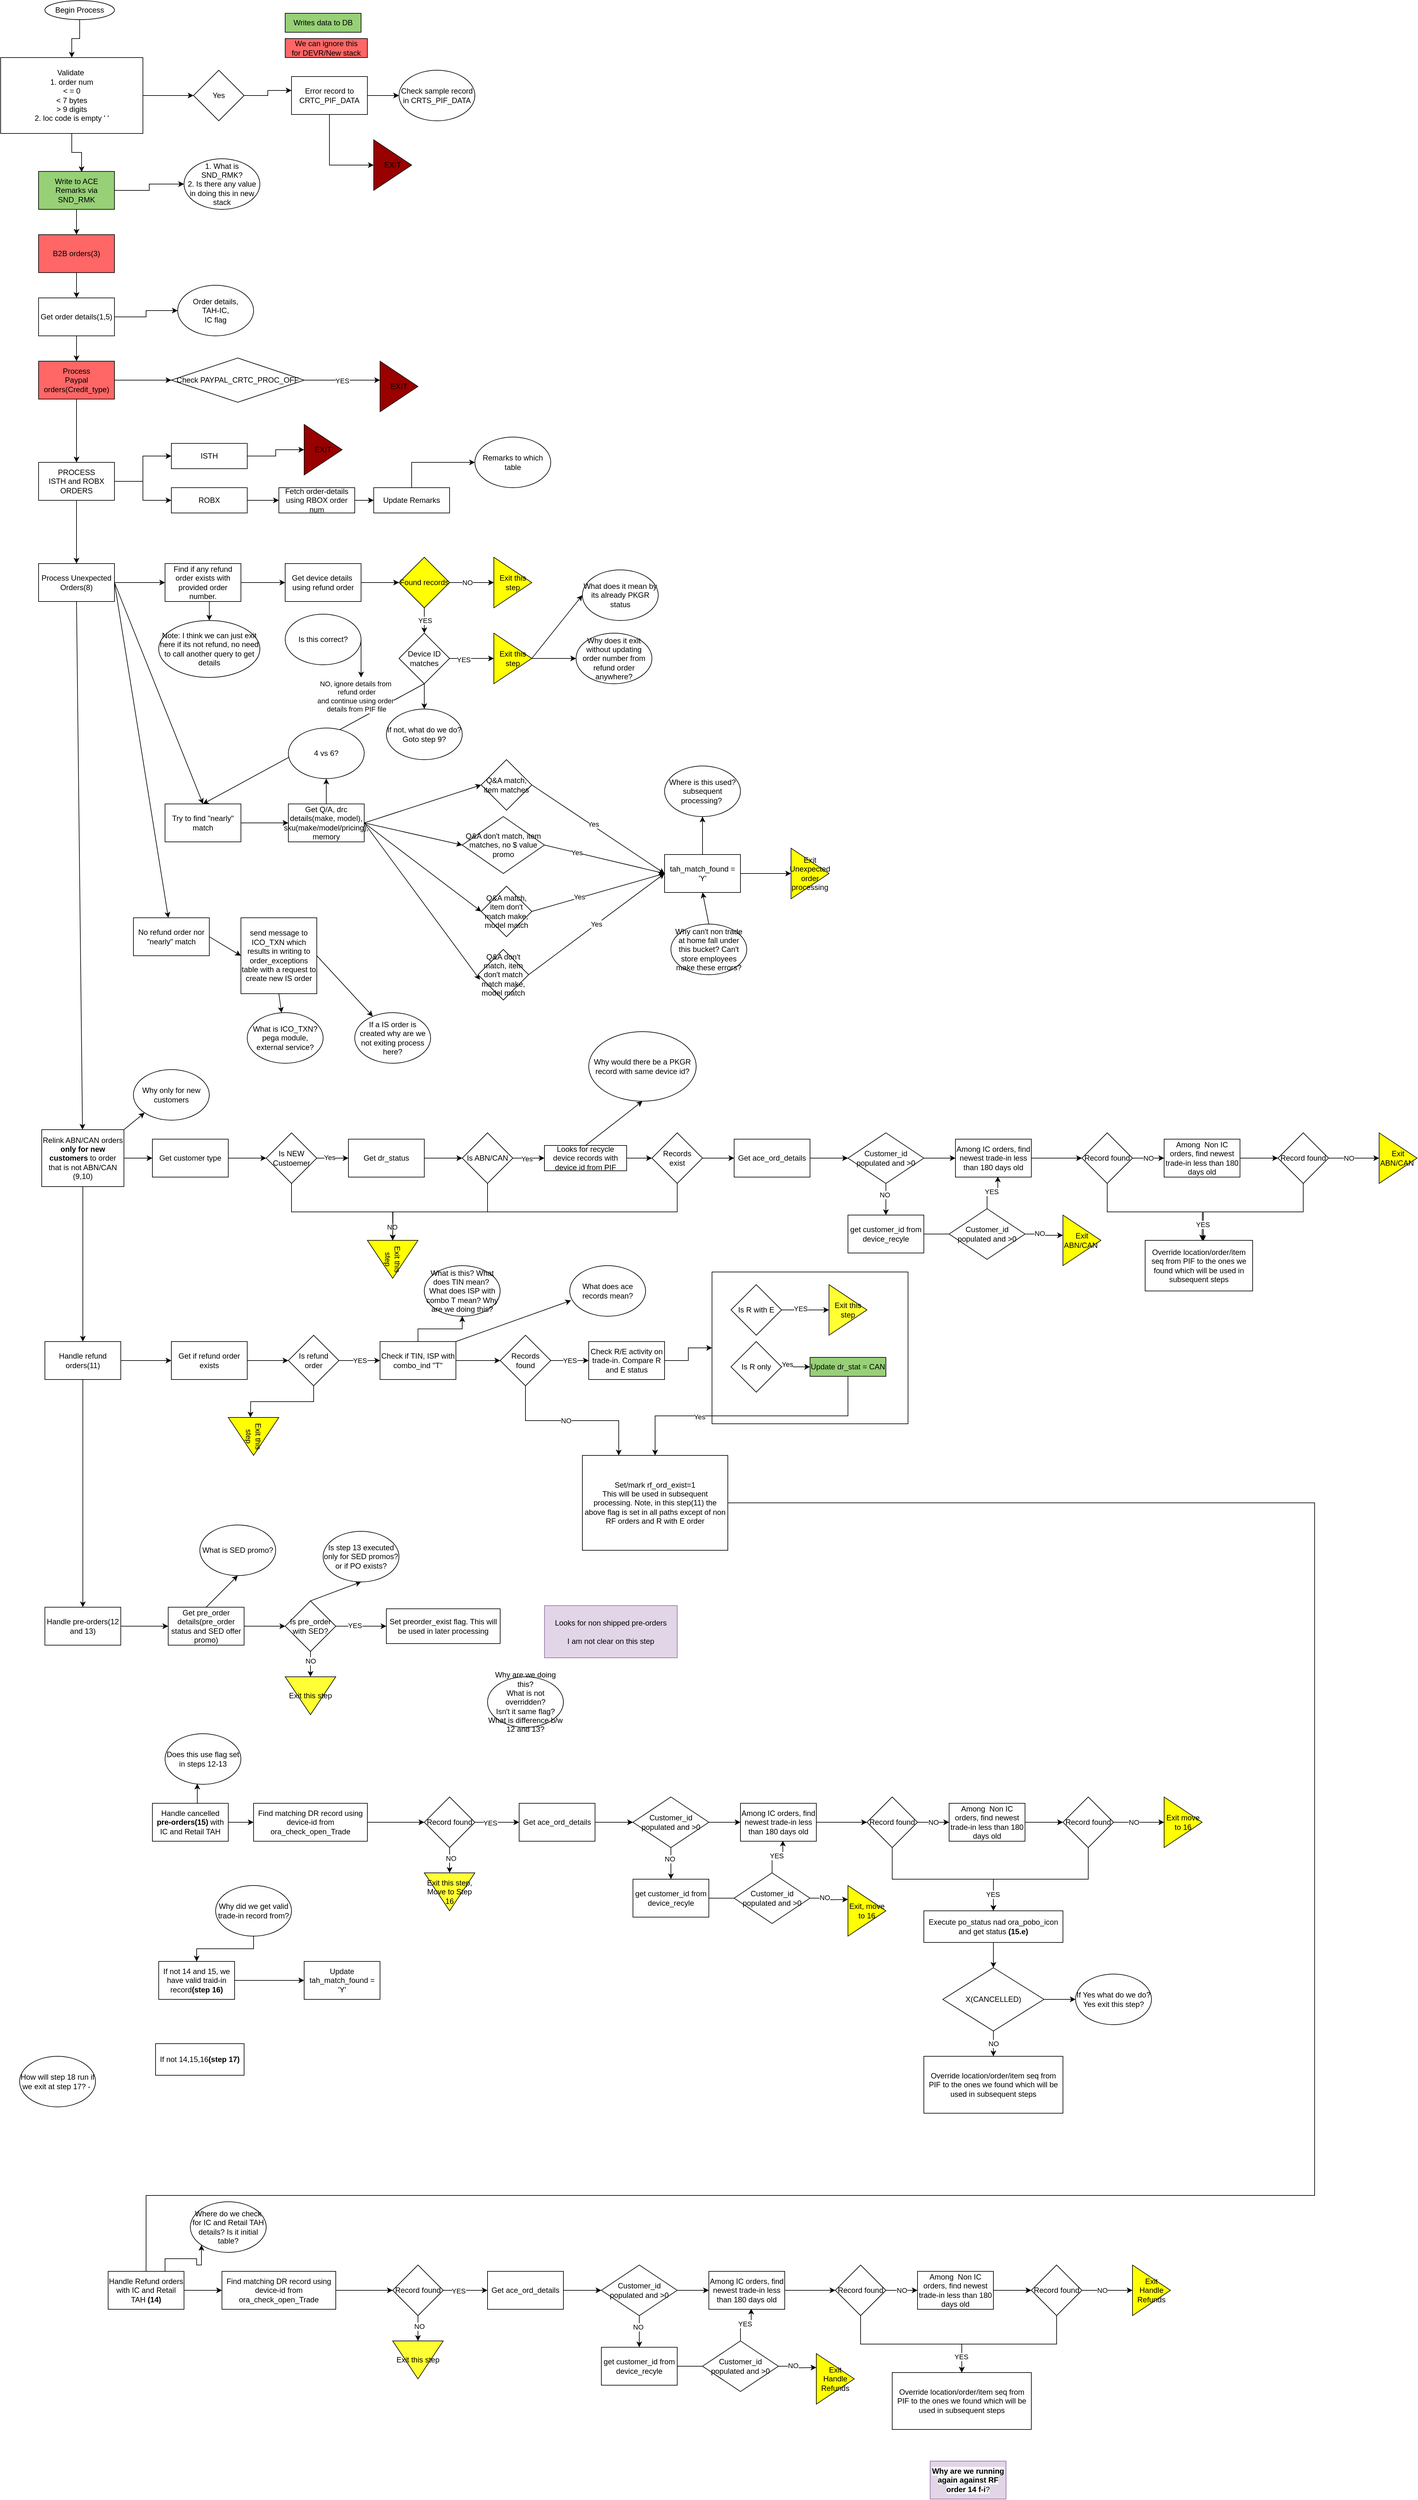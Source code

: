 <mxfile version="17.1.2" type="github">
  <diagram id="Y2bB13DLOic2n1DQH73y" name="Page-1">
    <mxGraphModel dx="1249" dy="768" grid="1" gridSize="10" guides="1" tooltips="1" connect="1" arrows="1" fold="1" page="1" pageScale="1" pageWidth="850" pageHeight="1100" math="0" shadow="0">
      <root>
        <mxCell id="0" />
        <mxCell id="1" parent="0" />
        <mxCell id="KjjNd3zVkvkz2XqYObeU-1" value="" style="rounded=0;whiteSpace=wrap;html=1;fillColor=#FFFFFF;" vertex="1" parent="1">
          <mxGeometry x="1475" y="2030" width="310" height="240" as="geometry" />
        </mxCell>
        <mxCell id="KjjNd3zVkvkz2XqYObeU-2" style="edgeStyle=orthogonalEdgeStyle;rounded=0;orthogonalLoop=1;jettySize=auto;html=1;exitX=1;exitY=0.5;exitDx=0;exitDy=0;entryX=0;entryY=0.5;entryDx=0;entryDy=0;" edge="1" parent="1" source="KjjNd3zVkvkz2XqYObeU-4" target="KjjNd3zVkvkz2XqYObeU-6">
          <mxGeometry relative="1" as="geometry" />
        </mxCell>
        <mxCell id="KjjNd3zVkvkz2XqYObeU-3" style="edgeStyle=orthogonalEdgeStyle;rounded=0;orthogonalLoop=1;jettySize=auto;html=1;exitX=0.5;exitY=1;exitDx=0;exitDy=0;entryX=0.567;entryY=0.017;entryDx=0;entryDy=0;entryPerimeter=0;" edge="1" parent="1" source="KjjNd3zVkvkz2XqYObeU-4" target="KjjNd3zVkvkz2XqYObeU-15">
          <mxGeometry relative="1" as="geometry" />
        </mxCell>
        <mxCell id="KjjNd3zVkvkz2XqYObeU-4" value="Validate&amp;nbsp;&lt;br&gt;1. order num &lt;br&gt;&amp;lt; = 0&lt;br&gt;&amp;lt; 7 bytes&lt;br&gt;&amp;gt; 9 digits&lt;br&gt;2. loc code is empty &#39; &#39;" style="rounded=0;whiteSpace=wrap;html=1;" vertex="1" parent="1">
          <mxGeometry x="350" y="110" width="225" height="120" as="geometry" />
        </mxCell>
        <mxCell id="KjjNd3zVkvkz2XqYObeU-5" style="edgeStyle=orthogonalEdgeStyle;rounded=0;orthogonalLoop=1;jettySize=auto;html=1;exitX=1;exitY=0.5;exitDx=0;exitDy=0;entryX=0;entryY=0.367;entryDx=0;entryDy=0;entryPerimeter=0;" edge="1" parent="1" source="KjjNd3zVkvkz2XqYObeU-6" target="KjjNd3zVkvkz2XqYObeU-9">
          <mxGeometry relative="1" as="geometry" />
        </mxCell>
        <mxCell id="KjjNd3zVkvkz2XqYObeU-6" value="Yes" style="rhombus;whiteSpace=wrap;html=1;" vertex="1" parent="1">
          <mxGeometry x="655" y="130" width="80" height="80" as="geometry" />
        </mxCell>
        <mxCell id="KjjNd3zVkvkz2XqYObeU-7" style="edgeStyle=orthogonalEdgeStyle;rounded=0;orthogonalLoop=1;jettySize=auto;html=1;exitX=1;exitY=0.5;exitDx=0;exitDy=0;entryX=0;entryY=0.5;entryDx=0;entryDy=0;" edge="1" parent="1" source="KjjNd3zVkvkz2XqYObeU-9" target="KjjNd3zVkvkz2XqYObeU-10">
          <mxGeometry relative="1" as="geometry" />
        </mxCell>
        <mxCell id="KjjNd3zVkvkz2XqYObeU-8" style="edgeStyle=orthogonalEdgeStyle;rounded=0;orthogonalLoop=1;jettySize=auto;html=1;exitX=0.5;exitY=1;exitDx=0;exitDy=0;entryX=0;entryY=0.5;entryDx=0;entryDy=0;" edge="1" parent="1" source="KjjNd3zVkvkz2XqYObeU-9" target="KjjNd3zVkvkz2XqYObeU-36">
          <mxGeometry relative="1" as="geometry" />
        </mxCell>
        <mxCell id="KjjNd3zVkvkz2XqYObeU-9" value="Error record to CRTC_PIF_DATA" style="rounded=0;whiteSpace=wrap;html=1;" vertex="1" parent="1">
          <mxGeometry x="810" y="140" width="120" height="60" as="geometry" />
        </mxCell>
        <mxCell id="KjjNd3zVkvkz2XqYObeU-10" value="Check sample record in CRTS_PIF_DATA" style="ellipse;whiteSpace=wrap;html=1;" vertex="1" parent="1">
          <mxGeometry x="980" y="130" width="120" height="80" as="geometry" />
        </mxCell>
        <mxCell id="KjjNd3zVkvkz2XqYObeU-11" style="edgeStyle=orthogonalEdgeStyle;rounded=0;orthogonalLoop=1;jettySize=auto;html=1;exitX=0.5;exitY=1;exitDx=0;exitDy=0;entryX=0.5;entryY=0;entryDx=0;entryDy=0;" edge="1" parent="1" source="KjjNd3zVkvkz2XqYObeU-12" target="KjjNd3zVkvkz2XqYObeU-4">
          <mxGeometry relative="1" as="geometry" />
        </mxCell>
        <mxCell id="KjjNd3zVkvkz2XqYObeU-12" value="Begin Process" style="ellipse;whiteSpace=wrap;html=1;" vertex="1" parent="1">
          <mxGeometry x="420" y="20" width="110" height="30" as="geometry" />
        </mxCell>
        <mxCell id="KjjNd3zVkvkz2XqYObeU-13" style="edgeStyle=orthogonalEdgeStyle;rounded=0;orthogonalLoop=1;jettySize=auto;html=1;exitX=1;exitY=0.5;exitDx=0;exitDy=0;entryX=0;entryY=0.5;entryDx=0;entryDy=0;" edge="1" parent="1" source="KjjNd3zVkvkz2XqYObeU-15" target="KjjNd3zVkvkz2XqYObeU-16">
          <mxGeometry relative="1" as="geometry" />
        </mxCell>
        <mxCell id="KjjNd3zVkvkz2XqYObeU-14" style="edgeStyle=orthogonalEdgeStyle;rounded=0;orthogonalLoop=1;jettySize=auto;html=1;exitX=0.5;exitY=1;exitDx=0;exitDy=0;entryX=0.5;entryY=0;entryDx=0;entryDy=0;" edge="1" parent="1" source="KjjNd3zVkvkz2XqYObeU-15" target="KjjNd3zVkvkz2XqYObeU-18">
          <mxGeometry relative="1" as="geometry" />
        </mxCell>
        <mxCell id="KjjNd3zVkvkz2XqYObeU-15" value="Write to ACE Remarks via SND_RMK" style="rounded=0;whiteSpace=wrap;html=1;fillColor=#97D077;" vertex="1" parent="1">
          <mxGeometry x="410" y="290" width="120" height="60" as="geometry" />
        </mxCell>
        <mxCell id="KjjNd3zVkvkz2XqYObeU-16" value="1. What is SND_RMK?&lt;br&gt;2. Is there any value in doing this in new stack" style="ellipse;whiteSpace=wrap;html=1;fillColor=#FFFFFF;" vertex="1" parent="1">
          <mxGeometry x="640" y="270" width="120" height="80" as="geometry" />
        </mxCell>
        <mxCell id="KjjNd3zVkvkz2XqYObeU-17" style="edgeStyle=orthogonalEdgeStyle;rounded=0;orthogonalLoop=1;jettySize=auto;html=1;exitX=0.5;exitY=1;exitDx=0;exitDy=0;entryX=0.5;entryY=0;entryDx=0;entryDy=0;" edge="1" parent="1" source="KjjNd3zVkvkz2XqYObeU-18" target="KjjNd3zVkvkz2XqYObeU-23">
          <mxGeometry relative="1" as="geometry" />
        </mxCell>
        <mxCell id="KjjNd3zVkvkz2XqYObeU-18" value="B2B orders(3)" style="rounded=0;whiteSpace=wrap;html=1;fillColor=#FF6666;" vertex="1" parent="1">
          <mxGeometry x="410" y="390" width="120" height="60" as="geometry" />
        </mxCell>
        <mxCell id="KjjNd3zVkvkz2XqYObeU-19" value="Writes data to DB" style="rounded=0;whiteSpace=wrap;html=1;fillColor=#97D077;" vertex="1" parent="1">
          <mxGeometry x="800" y="40" width="120" height="30" as="geometry" />
        </mxCell>
        <mxCell id="KjjNd3zVkvkz2XqYObeU-20" value="We can ignore this&lt;br&gt;for DEVR/New stack" style="rounded=0;whiteSpace=wrap;html=1;fillColor=#FF6666;" vertex="1" parent="1">
          <mxGeometry x="800" y="80" width="130" height="30" as="geometry" />
        </mxCell>
        <mxCell id="KjjNd3zVkvkz2XqYObeU-21" style="edgeStyle=orthogonalEdgeStyle;rounded=0;orthogonalLoop=1;jettySize=auto;html=1;exitX=1;exitY=0.5;exitDx=0;exitDy=0;entryX=0;entryY=0.5;entryDx=0;entryDy=0;" edge="1" parent="1" source="KjjNd3zVkvkz2XqYObeU-23" target="KjjNd3zVkvkz2XqYObeU-24">
          <mxGeometry relative="1" as="geometry" />
        </mxCell>
        <mxCell id="KjjNd3zVkvkz2XqYObeU-22" style="edgeStyle=orthogonalEdgeStyle;rounded=0;orthogonalLoop=1;jettySize=auto;html=1;exitX=0.5;exitY=1;exitDx=0;exitDy=0;entryX=0.5;entryY=0;entryDx=0;entryDy=0;" edge="1" parent="1" source="KjjNd3zVkvkz2XqYObeU-23" target="KjjNd3zVkvkz2XqYObeU-27">
          <mxGeometry relative="1" as="geometry" />
        </mxCell>
        <mxCell id="KjjNd3zVkvkz2XqYObeU-23" value="Get order details(1,5)" style="rounded=0;whiteSpace=wrap;html=1;fillColor=#FFFFFF;" vertex="1" parent="1">
          <mxGeometry x="410" y="490" width="120" height="60" as="geometry" />
        </mxCell>
        <mxCell id="KjjNd3zVkvkz2XqYObeU-24" value="Order details,&lt;br&gt;TAH-IC,&lt;br&gt;IC flag" style="ellipse;whiteSpace=wrap;html=1;fillColor=#FFFFFF;" vertex="1" parent="1">
          <mxGeometry x="630" y="470" width="120" height="80" as="geometry" />
        </mxCell>
        <mxCell id="KjjNd3zVkvkz2XqYObeU-25" value="" style="edgeStyle=orthogonalEdgeStyle;rounded=0;orthogonalLoop=1;jettySize=auto;html=1;exitX=1;exitY=0.5;exitDx=0;exitDy=0;entryX=0;entryY=0.5;entryDx=0;entryDy=0;" edge="1" parent="1" source="KjjNd3zVkvkz2XqYObeU-27" target="KjjNd3zVkvkz2XqYObeU-29">
          <mxGeometry relative="1" as="geometry" />
        </mxCell>
        <mxCell id="KjjNd3zVkvkz2XqYObeU-26" style="edgeStyle=orthogonalEdgeStyle;rounded=0;orthogonalLoop=1;jettySize=auto;html=1;exitX=0.5;exitY=1;exitDx=0;exitDy=0;" edge="1" parent="1" source="KjjNd3zVkvkz2XqYObeU-27" target="KjjNd3zVkvkz2XqYObeU-33">
          <mxGeometry relative="1" as="geometry" />
        </mxCell>
        <mxCell id="KjjNd3zVkvkz2XqYObeU-27" value="Process&lt;br&gt;Paypal orders(Credit_type)" style="rounded=0;whiteSpace=wrap;html=1;fillColor=#FF6666;" vertex="1" parent="1">
          <mxGeometry x="410" y="590" width="120" height="60" as="geometry" />
        </mxCell>
        <mxCell id="KjjNd3zVkvkz2XqYObeU-28" value="YES" style="edgeStyle=orthogonalEdgeStyle;rounded=0;orthogonalLoop=1;jettySize=auto;html=1;exitX=1;exitY=0.5;exitDx=0;exitDy=0;" edge="1" parent="1" source="KjjNd3zVkvkz2XqYObeU-29">
          <mxGeometry relative="1" as="geometry">
            <mxPoint x="950" y="620" as="targetPoint" />
          </mxGeometry>
        </mxCell>
        <mxCell id="KjjNd3zVkvkz2XqYObeU-29" value="Check PAYPAL_CRTC_PROC_OFF" style="rhombus;whiteSpace=wrap;html=1;fillColor=#FFFFFF;" vertex="1" parent="1">
          <mxGeometry x="620" y="585" width="210" height="70" as="geometry" />
        </mxCell>
        <mxCell id="KjjNd3zVkvkz2XqYObeU-30" style="edgeStyle=orthogonalEdgeStyle;rounded=0;orthogonalLoop=1;jettySize=auto;html=1;exitX=1;exitY=0.5;exitDx=0;exitDy=0;entryX=0;entryY=0.5;entryDx=0;entryDy=0;" edge="1" parent="1" source="KjjNd3zVkvkz2XqYObeU-33" target="KjjNd3zVkvkz2XqYObeU-35">
          <mxGeometry relative="1" as="geometry" />
        </mxCell>
        <mxCell id="KjjNd3zVkvkz2XqYObeU-31" style="edgeStyle=orthogonalEdgeStyle;rounded=0;orthogonalLoop=1;jettySize=auto;html=1;exitX=1;exitY=0.5;exitDx=0;exitDy=0;entryX=0;entryY=0.5;entryDx=0;entryDy=0;" edge="1" parent="1" source="KjjNd3zVkvkz2XqYObeU-33" target="KjjNd3zVkvkz2XqYObeU-40">
          <mxGeometry relative="1" as="geometry" />
        </mxCell>
        <mxCell id="KjjNd3zVkvkz2XqYObeU-32" style="edgeStyle=orthogonalEdgeStyle;rounded=0;orthogonalLoop=1;jettySize=auto;html=1;exitX=0.5;exitY=1;exitDx=0;exitDy=0;entryX=0.5;entryY=0;entryDx=0;entryDy=0;" edge="1" parent="1" source="KjjNd3zVkvkz2XqYObeU-33" target="KjjNd3zVkvkz2XqYObeU-50">
          <mxGeometry relative="1" as="geometry" />
        </mxCell>
        <mxCell id="KjjNd3zVkvkz2XqYObeU-33" value="PROCESS&lt;br&gt;ISTH and ROBX ORDERS" style="rounded=0;whiteSpace=wrap;html=1;fillColor=#FFFFFF;" vertex="1" parent="1">
          <mxGeometry x="410" y="750" width="120" height="60" as="geometry" />
        </mxCell>
        <mxCell id="KjjNd3zVkvkz2XqYObeU-34" style="edgeStyle=orthogonalEdgeStyle;rounded=0;orthogonalLoop=1;jettySize=auto;html=1;exitX=1;exitY=0.5;exitDx=0;exitDy=0;entryX=0;entryY=0.5;entryDx=0;entryDy=0;" edge="1" parent="1" source="KjjNd3zVkvkz2XqYObeU-35" target="KjjNd3zVkvkz2XqYObeU-38">
          <mxGeometry relative="1" as="geometry" />
        </mxCell>
        <mxCell id="KjjNd3zVkvkz2XqYObeU-35" value="ISTH" style="rounded=0;whiteSpace=wrap;html=1;fillColor=#FFFFFF;" vertex="1" parent="1">
          <mxGeometry x="620" y="720" width="120" height="40" as="geometry" />
        </mxCell>
        <mxCell id="KjjNd3zVkvkz2XqYObeU-36" value="EXIT" style="triangle;whiteSpace=wrap;html=1;fillColor=#990000;" vertex="1" parent="1">
          <mxGeometry x="940" y="240" width="60" height="80" as="geometry" />
        </mxCell>
        <mxCell id="KjjNd3zVkvkz2XqYObeU-37" value="EXIT" style="triangle;whiteSpace=wrap;html=1;fillColor=#990000;" vertex="1" parent="1">
          <mxGeometry x="950" y="590" width="60" height="80" as="geometry" />
        </mxCell>
        <mxCell id="KjjNd3zVkvkz2XqYObeU-38" value="EXIT" style="triangle;whiteSpace=wrap;html=1;fillColor=#990000;" vertex="1" parent="1">
          <mxGeometry x="830" y="690" width="60" height="80" as="geometry" />
        </mxCell>
        <mxCell id="KjjNd3zVkvkz2XqYObeU-39" style="edgeStyle=orthogonalEdgeStyle;rounded=0;orthogonalLoop=1;jettySize=auto;html=1;exitX=1;exitY=0.5;exitDx=0;exitDy=0;entryX=0;entryY=0.5;entryDx=0;entryDy=0;" edge="1" parent="1" source="KjjNd3zVkvkz2XqYObeU-40" target="KjjNd3zVkvkz2XqYObeU-42">
          <mxGeometry relative="1" as="geometry" />
        </mxCell>
        <mxCell id="KjjNd3zVkvkz2XqYObeU-40" value="ROBX" style="rounded=0;whiteSpace=wrap;html=1;fillColor=#FFFFFF;" vertex="1" parent="1">
          <mxGeometry x="620" y="790" width="120" height="40" as="geometry" />
        </mxCell>
        <mxCell id="KjjNd3zVkvkz2XqYObeU-41" style="edgeStyle=orthogonalEdgeStyle;rounded=0;orthogonalLoop=1;jettySize=auto;html=1;exitX=1;exitY=0.5;exitDx=0;exitDy=0;entryX=0;entryY=0.5;entryDx=0;entryDy=0;" edge="1" parent="1" source="KjjNd3zVkvkz2XqYObeU-42" target="KjjNd3zVkvkz2XqYObeU-44">
          <mxGeometry relative="1" as="geometry" />
        </mxCell>
        <mxCell id="KjjNd3zVkvkz2XqYObeU-42" value="Fetch order-details using RBOX order num" style="rounded=0;whiteSpace=wrap;html=1;fillColor=#FFFFFF;" vertex="1" parent="1">
          <mxGeometry x="790" y="790" width="120" height="40" as="geometry" />
        </mxCell>
        <mxCell id="KjjNd3zVkvkz2XqYObeU-43" style="edgeStyle=orthogonalEdgeStyle;rounded=0;orthogonalLoop=1;jettySize=auto;html=1;exitX=0.5;exitY=0;exitDx=0;exitDy=0;" edge="1" parent="1" source="KjjNd3zVkvkz2XqYObeU-44" target="KjjNd3zVkvkz2XqYObeU-45">
          <mxGeometry relative="1" as="geometry" />
        </mxCell>
        <mxCell id="KjjNd3zVkvkz2XqYObeU-44" value="Update Remarks" style="rounded=0;whiteSpace=wrap;html=1;fillColor=#FFFFFF;" vertex="1" parent="1">
          <mxGeometry x="940" y="790" width="120" height="40" as="geometry" />
        </mxCell>
        <mxCell id="KjjNd3zVkvkz2XqYObeU-45" value="Remarks to which table" style="ellipse;whiteSpace=wrap;html=1;fillColor=#FFFFFF;" vertex="1" parent="1">
          <mxGeometry x="1100" y="710" width="120" height="80" as="geometry" />
        </mxCell>
        <mxCell id="KjjNd3zVkvkz2XqYObeU-46" style="edgeStyle=orthogonalEdgeStyle;rounded=0;orthogonalLoop=1;jettySize=auto;html=1;exitX=1;exitY=0.5;exitDx=0;exitDy=0;entryX=0;entryY=0.5;entryDx=0;entryDy=0;" edge="1" parent="1" source="KjjNd3zVkvkz2XqYObeU-50" target="KjjNd3zVkvkz2XqYObeU-53">
          <mxGeometry relative="1" as="geometry" />
        </mxCell>
        <mxCell id="KjjNd3zVkvkz2XqYObeU-47" style="edgeStyle=none;rounded=0;orthogonalLoop=1;jettySize=auto;html=1;exitX=1;exitY=0.5;exitDx=0;exitDy=0;entryX=0.5;entryY=0;entryDx=0;entryDy=0;" edge="1" parent="1" source="KjjNd3zVkvkz2XqYObeU-50" target="KjjNd3zVkvkz2XqYObeU-75">
          <mxGeometry relative="1" as="geometry" />
        </mxCell>
        <mxCell id="KjjNd3zVkvkz2XqYObeU-48" style="edgeStyle=none;rounded=0;orthogonalLoop=1;jettySize=auto;html=1;exitX=1;exitY=0.5;exitDx=0;exitDy=0;" edge="1" parent="1" source="KjjNd3zVkvkz2XqYObeU-50" target="KjjNd3zVkvkz2XqYObeU-104">
          <mxGeometry relative="1" as="geometry" />
        </mxCell>
        <mxCell id="KjjNd3zVkvkz2XqYObeU-49" style="edgeStyle=none;rounded=0;orthogonalLoop=1;jettySize=auto;html=1;exitX=0.5;exitY=1;exitDx=0;exitDy=0;" edge="1" parent="1" source="KjjNd3zVkvkz2XqYObeU-50" target="KjjNd3zVkvkz2XqYObeU-113">
          <mxGeometry relative="1" as="geometry" />
        </mxCell>
        <mxCell id="KjjNd3zVkvkz2XqYObeU-50" value="Process Unexpected Orders(8)" style="rounded=0;whiteSpace=wrap;html=1;fillColor=#FFFFFF;" vertex="1" parent="1">
          <mxGeometry x="410" y="910" width="120" height="60" as="geometry" />
        </mxCell>
        <mxCell id="KjjNd3zVkvkz2XqYObeU-51" style="edgeStyle=orthogonalEdgeStyle;rounded=0;orthogonalLoop=1;jettySize=auto;html=1;exitX=1;exitY=0.5;exitDx=0;exitDy=0;entryX=0;entryY=0.5;entryDx=0;entryDy=0;" edge="1" parent="1" source="KjjNd3zVkvkz2XqYObeU-53" target="KjjNd3zVkvkz2XqYObeU-55">
          <mxGeometry relative="1" as="geometry" />
        </mxCell>
        <mxCell id="KjjNd3zVkvkz2XqYObeU-52" style="edgeStyle=orthogonalEdgeStyle;rounded=0;orthogonalLoop=1;jettySize=auto;html=1;exitX=0.5;exitY=1;exitDx=0;exitDy=0;entryX=0.5;entryY=0;entryDx=0;entryDy=0;" edge="1" parent="1" source="KjjNd3zVkvkz2XqYObeU-53" target="KjjNd3zVkvkz2XqYObeU-56">
          <mxGeometry relative="1" as="geometry" />
        </mxCell>
        <mxCell id="KjjNd3zVkvkz2XqYObeU-53" value="Find if any refund order exists with provided order number.&lt;br&gt;" style="rounded=0;whiteSpace=wrap;html=1;fillColor=#FFFFFF;" vertex="1" parent="1">
          <mxGeometry x="610" y="910" width="120" height="60" as="geometry" />
        </mxCell>
        <mxCell id="KjjNd3zVkvkz2XqYObeU-54" style="edgeStyle=orthogonalEdgeStyle;rounded=0;orthogonalLoop=1;jettySize=auto;html=1;exitX=1;exitY=0.5;exitDx=0;exitDy=0;entryX=0;entryY=0.5;entryDx=0;entryDy=0;" edge="1" parent="1" source="KjjNd3zVkvkz2XqYObeU-55" target="KjjNd3zVkvkz2XqYObeU-61">
          <mxGeometry relative="1" as="geometry" />
        </mxCell>
        <mxCell id="KjjNd3zVkvkz2XqYObeU-55" value="Get device details&amp;nbsp;&lt;br&gt;using refund order" style="rounded=0;whiteSpace=wrap;html=1;fillColor=#FFFFFF;" vertex="1" parent="1">
          <mxGeometry x="800" y="910" width="120" height="60" as="geometry" />
        </mxCell>
        <mxCell id="KjjNd3zVkvkz2XqYObeU-56" value="Note: I think we can just exit here if its not refund, no need to call another query to get details" style="ellipse;whiteSpace=wrap;html=1;fillColor=#FFFFFF;" vertex="1" parent="1">
          <mxGeometry x="600" y="1000" width="160" height="90" as="geometry" />
        </mxCell>
        <mxCell id="KjjNd3zVkvkz2XqYObeU-57" value="Exit this step" style="triangle;whiteSpace=wrap;html=1;fillColor=#FFFF00;" vertex="1" parent="1">
          <mxGeometry x="1130" y="900" width="60" height="80" as="geometry" />
        </mxCell>
        <mxCell id="KjjNd3zVkvkz2XqYObeU-58" style="edgeStyle=orthogonalEdgeStyle;rounded=0;orthogonalLoop=1;jettySize=auto;html=1;exitX=1;exitY=0.5;exitDx=0;exitDy=0;entryX=0;entryY=0.5;entryDx=0;entryDy=0;" edge="1" parent="1" source="KjjNd3zVkvkz2XqYObeU-61" target="KjjNd3zVkvkz2XqYObeU-57">
          <mxGeometry relative="1" as="geometry" />
        </mxCell>
        <mxCell id="KjjNd3zVkvkz2XqYObeU-59" value="NO" style="edgeLabel;html=1;align=center;verticalAlign=middle;resizable=0;points=[];" vertex="1" connectable="0" parent="KjjNd3zVkvkz2XqYObeU-58">
          <mxGeometry x="-0.2" relative="1" as="geometry">
            <mxPoint as="offset" />
          </mxGeometry>
        </mxCell>
        <mxCell id="KjjNd3zVkvkz2XqYObeU-60" value="YES" style="edgeStyle=orthogonalEdgeStyle;rounded=0;orthogonalLoop=1;jettySize=auto;html=1;exitX=0.5;exitY=1;exitDx=0;exitDy=0;entryX=0.5;entryY=0;entryDx=0;entryDy=0;" edge="1" parent="1" source="KjjNd3zVkvkz2XqYObeU-61">
          <mxGeometry relative="1" as="geometry">
            <mxPoint x="1020" y="1020" as="targetPoint" />
          </mxGeometry>
        </mxCell>
        <mxCell id="KjjNd3zVkvkz2XqYObeU-61" value="Found records" style="rhombus;whiteSpace=wrap;html=1;fillColor=#FFFF00;" vertex="1" parent="1">
          <mxGeometry x="980" y="900" width="80" height="80" as="geometry" />
        </mxCell>
        <mxCell id="KjjNd3zVkvkz2XqYObeU-62" style="edgeStyle=orthogonalEdgeStyle;rounded=0;orthogonalLoop=1;jettySize=auto;html=1;exitX=1;exitY=0.5;exitDx=0;exitDy=0;entryX=0;entryY=0.5;entryDx=0;entryDy=0;" edge="1" parent="1" source="KjjNd3zVkvkz2XqYObeU-67" target="KjjNd3zVkvkz2XqYObeU-70">
          <mxGeometry relative="1" as="geometry" />
        </mxCell>
        <mxCell id="KjjNd3zVkvkz2XqYObeU-63" value="YES" style="edgeLabel;html=1;align=center;verticalAlign=middle;resizable=0;points=[];" vertex="1" connectable="0" parent="KjjNd3zVkvkz2XqYObeU-62">
          <mxGeometry x="-0.371" y="-2" relative="1" as="geometry">
            <mxPoint as="offset" />
          </mxGeometry>
        </mxCell>
        <mxCell id="KjjNd3zVkvkz2XqYObeU-64" style="edgeStyle=none;rounded=0;orthogonalLoop=1;jettySize=auto;html=1;exitX=0.5;exitY=1;exitDx=0;exitDy=0;" edge="1" parent="1" source="KjjNd3zVkvkz2XqYObeU-67">
          <mxGeometry relative="1" as="geometry">
            <mxPoint x="1020" y="1140" as="targetPoint" />
          </mxGeometry>
        </mxCell>
        <mxCell id="KjjNd3zVkvkz2XqYObeU-65" style="edgeStyle=none;rounded=0;orthogonalLoop=1;jettySize=auto;html=1;exitX=0.5;exitY=1;exitDx=0;exitDy=0;entryX=0.5;entryY=0;entryDx=0;entryDy=0;" edge="1" parent="1" source="KjjNd3zVkvkz2XqYObeU-67" target="KjjNd3zVkvkz2XqYObeU-75">
          <mxGeometry relative="1" as="geometry" />
        </mxCell>
        <mxCell id="KjjNd3zVkvkz2XqYObeU-66" value="NO, ignore details from&lt;br&gt;&amp;nbsp;refund order&lt;br&gt;and continue using order&lt;br&gt;&amp;nbsp;details from PIF file" style="edgeLabel;html=1;align=center;verticalAlign=middle;resizable=0;points=[];" vertex="1" connectable="0" parent="KjjNd3zVkvkz2XqYObeU-65">
          <mxGeometry x="-0.555" y="-3" relative="1" as="geometry">
            <mxPoint x="-30" y="-20" as="offset" />
          </mxGeometry>
        </mxCell>
        <mxCell id="KjjNd3zVkvkz2XqYObeU-67" value="Device ID matches" style="rhombus;whiteSpace=wrap;html=1;fillColor=#FFFFFF;" vertex="1" parent="1">
          <mxGeometry x="980" y="1020" width="80" height="80" as="geometry" />
        </mxCell>
        <mxCell id="KjjNd3zVkvkz2XqYObeU-68" style="edgeStyle=none;rounded=0;orthogonalLoop=1;jettySize=auto;html=1;exitX=1;exitY=0.5;exitDx=0;exitDy=0;" edge="1" parent="1" source="KjjNd3zVkvkz2XqYObeU-70" target="KjjNd3zVkvkz2XqYObeU-71">
          <mxGeometry relative="1" as="geometry" />
        </mxCell>
        <mxCell id="KjjNd3zVkvkz2XqYObeU-69" style="edgeStyle=none;rounded=0;orthogonalLoop=1;jettySize=auto;html=1;exitX=1;exitY=0.5;exitDx=0;exitDy=0;entryX=0;entryY=0.5;entryDx=0;entryDy=0;" edge="1" parent="1" source="KjjNd3zVkvkz2XqYObeU-70" target="KjjNd3zVkvkz2XqYObeU-72">
          <mxGeometry relative="1" as="geometry" />
        </mxCell>
        <mxCell id="KjjNd3zVkvkz2XqYObeU-70" value="Exit this step" style="triangle;whiteSpace=wrap;html=1;fillColor=#FFFF00;" vertex="1" parent="1">
          <mxGeometry x="1130" y="1020" width="60" height="80" as="geometry" />
        </mxCell>
        <mxCell id="KjjNd3zVkvkz2XqYObeU-71" value="Why does it exit without updating order number from refund order anywhere?" style="ellipse;whiteSpace=wrap;html=1;fillColor=#FFFFFF;" vertex="1" parent="1">
          <mxGeometry x="1260" y="1020" width="120" height="80" as="geometry" />
        </mxCell>
        <mxCell id="KjjNd3zVkvkz2XqYObeU-72" value="What does it mean by its already PKGR status" style="ellipse;whiteSpace=wrap;html=1;fillColor=#FFFFFF;" vertex="1" parent="1">
          <mxGeometry x="1270" y="920" width="120" height="80" as="geometry" />
        </mxCell>
        <mxCell id="KjjNd3zVkvkz2XqYObeU-73" value="If not, what do we do? Goto step 9?" style="ellipse;whiteSpace=wrap;html=1;fillColor=#FFFFFF;" vertex="1" parent="1">
          <mxGeometry x="960" y="1140" width="120" height="80" as="geometry" />
        </mxCell>
        <mxCell id="KjjNd3zVkvkz2XqYObeU-74" style="edgeStyle=none;rounded=0;orthogonalLoop=1;jettySize=auto;html=1;exitX=1;exitY=0.5;exitDx=0;exitDy=0;entryX=0;entryY=0.5;entryDx=0;entryDy=0;" edge="1" parent="1" source="KjjNd3zVkvkz2XqYObeU-75" target="KjjNd3zVkvkz2XqYObeU-81">
          <mxGeometry relative="1" as="geometry" />
        </mxCell>
        <mxCell id="KjjNd3zVkvkz2XqYObeU-75" value="Try to find &quot;nearly&quot; match" style="rounded=0;whiteSpace=wrap;html=1;fillColor=#FFFFFF;" vertex="1" parent="1">
          <mxGeometry x="610" y="1290" width="120" height="60" as="geometry" />
        </mxCell>
        <mxCell id="KjjNd3zVkvkz2XqYObeU-76" style="edgeStyle=none;rounded=0;orthogonalLoop=1;jettySize=auto;html=1;exitX=0.5;exitY=0;exitDx=0;exitDy=0;entryX=0.5;entryY=1;entryDx=0;entryDy=0;" edge="1" parent="1" source="KjjNd3zVkvkz2XqYObeU-81" target="KjjNd3zVkvkz2XqYObeU-82">
          <mxGeometry relative="1" as="geometry" />
        </mxCell>
        <mxCell id="KjjNd3zVkvkz2XqYObeU-77" style="edgeStyle=none;rounded=0;orthogonalLoop=1;jettySize=auto;html=1;exitX=1;exitY=0.5;exitDx=0;exitDy=0;entryX=0;entryY=0.5;entryDx=0;entryDy=0;" edge="1" parent="1" source="KjjNd3zVkvkz2XqYObeU-81" target="KjjNd3zVkvkz2XqYObeU-85">
          <mxGeometry relative="1" as="geometry" />
        </mxCell>
        <mxCell id="KjjNd3zVkvkz2XqYObeU-78" style="edgeStyle=none;rounded=0;orthogonalLoop=1;jettySize=auto;html=1;exitX=1;exitY=0.5;exitDx=0;exitDy=0;entryX=0;entryY=0.5;entryDx=0;entryDy=0;" edge="1" parent="1" source="KjjNd3zVkvkz2XqYObeU-81" target="KjjNd3zVkvkz2XqYObeU-88">
          <mxGeometry relative="1" as="geometry" />
        </mxCell>
        <mxCell id="KjjNd3zVkvkz2XqYObeU-79" style="edgeStyle=none;rounded=0;orthogonalLoop=1;jettySize=auto;html=1;exitX=1;exitY=0.5;exitDx=0;exitDy=0;entryX=0;entryY=0.5;entryDx=0;entryDy=0;" edge="1" parent="1" source="KjjNd3zVkvkz2XqYObeU-81" target="KjjNd3zVkvkz2XqYObeU-91">
          <mxGeometry relative="1" as="geometry" />
        </mxCell>
        <mxCell id="KjjNd3zVkvkz2XqYObeU-80" style="edgeStyle=none;rounded=0;orthogonalLoop=1;jettySize=auto;html=1;exitX=1;exitY=0.5;exitDx=0;exitDy=0;entryX=0.038;entryY=0.6;entryDx=0;entryDy=0;entryPerimeter=0;" edge="1" parent="1" source="KjjNd3zVkvkz2XqYObeU-81" target="KjjNd3zVkvkz2XqYObeU-95">
          <mxGeometry relative="1" as="geometry" />
        </mxCell>
        <mxCell id="KjjNd3zVkvkz2XqYObeU-81" value="Get Q/A, drc details(make, model), sku(make/model/pricing), memory" style="rounded=0;whiteSpace=wrap;html=1;fillColor=#FFFFFF;" vertex="1" parent="1">
          <mxGeometry x="805" y="1290" width="120" height="60" as="geometry" />
        </mxCell>
        <mxCell id="KjjNd3zVkvkz2XqYObeU-82" value="4 vs 6?" style="ellipse;whiteSpace=wrap;html=1;fillColor=#FFFFFF;" vertex="1" parent="1">
          <mxGeometry x="805" y="1170" width="120" height="80" as="geometry" />
        </mxCell>
        <mxCell id="KjjNd3zVkvkz2XqYObeU-83" style="edgeStyle=none;rounded=0;orthogonalLoop=1;jettySize=auto;html=1;exitX=1;exitY=0.5;exitDx=0;exitDy=0;entryX=0;entryY=0.5;entryDx=0;entryDy=0;" edge="1" parent="1" source="KjjNd3zVkvkz2XqYObeU-85" target="KjjNd3zVkvkz2XqYObeU-98">
          <mxGeometry relative="1" as="geometry" />
        </mxCell>
        <mxCell id="KjjNd3zVkvkz2XqYObeU-84" value="Yes" style="edgeLabel;html=1;align=center;verticalAlign=middle;resizable=0;points=[];" vertex="1" connectable="0" parent="KjjNd3zVkvkz2XqYObeU-83">
          <mxGeometry x="-0.088" y="2" relative="1" as="geometry">
            <mxPoint as="offset" />
          </mxGeometry>
        </mxCell>
        <mxCell id="KjjNd3zVkvkz2XqYObeU-85" value="Q&amp;amp;A match, item matches" style="rhombus;whiteSpace=wrap;html=1;fillColor=#FFFFFF;" vertex="1" parent="1">
          <mxGeometry x="1110" y="1220" width="80" height="80" as="geometry" />
        </mxCell>
        <mxCell id="KjjNd3zVkvkz2XqYObeU-86" style="edgeStyle=none;rounded=0;orthogonalLoop=1;jettySize=auto;html=1;exitX=1;exitY=0.5;exitDx=0;exitDy=0;entryX=0;entryY=0.5;entryDx=0;entryDy=0;" edge="1" parent="1" source="KjjNd3zVkvkz2XqYObeU-88" target="KjjNd3zVkvkz2XqYObeU-98">
          <mxGeometry relative="1" as="geometry" />
        </mxCell>
        <mxCell id="KjjNd3zVkvkz2XqYObeU-87" value="Yes" style="edgeLabel;html=1;align=center;verticalAlign=middle;resizable=0;points=[];" vertex="1" connectable="0" parent="KjjNd3zVkvkz2XqYObeU-86">
          <mxGeometry x="-0.463" relative="1" as="geometry">
            <mxPoint as="offset" />
          </mxGeometry>
        </mxCell>
        <mxCell id="KjjNd3zVkvkz2XqYObeU-88" value="Q&amp;amp;A don&#39;t match, item matches, no $ value promo" style="rhombus;whiteSpace=wrap;html=1;fillColor=#FFFFFF;" vertex="1" parent="1">
          <mxGeometry x="1080" y="1310" width="130" height="90" as="geometry" />
        </mxCell>
        <mxCell id="KjjNd3zVkvkz2XqYObeU-89" style="edgeStyle=none;rounded=0;orthogonalLoop=1;jettySize=auto;html=1;exitX=1;exitY=0.5;exitDx=0;exitDy=0;entryX=0;entryY=0.5;entryDx=0;entryDy=0;" edge="1" parent="1" source="KjjNd3zVkvkz2XqYObeU-91" target="KjjNd3zVkvkz2XqYObeU-98">
          <mxGeometry relative="1" as="geometry" />
        </mxCell>
        <mxCell id="KjjNd3zVkvkz2XqYObeU-90" value="Yes" style="edgeLabel;html=1;align=center;verticalAlign=middle;resizable=0;points=[];" vertex="1" connectable="0" parent="KjjNd3zVkvkz2XqYObeU-89">
          <mxGeometry x="-0.291" y="2" relative="1" as="geometry">
            <mxPoint x="1" as="offset" />
          </mxGeometry>
        </mxCell>
        <mxCell id="KjjNd3zVkvkz2XqYObeU-91" value="Q&amp;amp;A match, item don&#39;t match make, model match" style="rhombus;whiteSpace=wrap;html=1;fillColor=#FFFFFF;" vertex="1" parent="1">
          <mxGeometry x="1110" y="1420" width="80" height="80" as="geometry" />
        </mxCell>
        <mxCell id="KjjNd3zVkvkz2XqYObeU-92" style="edgeStyle=none;rounded=0;orthogonalLoop=1;jettySize=auto;html=1;exitX=1;exitY=0.5;exitDx=0;exitDy=0;" edge="1" parent="1" source="KjjNd3zVkvkz2XqYObeU-93">
          <mxGeometry relative="1" as="geometry">
            <mxPoint x="920" y="1090" as="targetPoint" />
          </mxGeometry>
        </mxCell>
        <mxCell id="KjjNd3zVkvkz2XqYObeU-93" value="Is this correct?" style="ellipse;whiteSpace=wrap;html=1;fillColor=#FFFFFF;" vertex="1" parent="1">
          <mxGeometry x="800" y="990" width="120" height="80" as="geometry" />
        </mxCell>
        <mxCell id="KjjNd3zVkvkz2XqYObeU-94" value="Yes" style="edgeStyle=none;rounded=0;orthogonalLoop=1;jettySize=auto;html=1;exitX=1;exitY=0.5;exitDx=0;exitDy=0;" edge="1" parent="1" source="KjjNd3zVkvkz2XqYObeU-95">
          <mxGeometry relative="1" as="geometry">
            <mxPoint x="1400" y="1400" as="targetPoint" />
          </mxGeometry>
        </mxCell>
        <mxCell id="KjjNd3zVkvkz2XqYObeU-95" value="Q&amp;amp;A don&#39;t match, item don&#39;t match match make, model match" style="rhombus;whiteSpace=wrap;html=1;fillColor=#FFFFFF;" vertex="1" parent="1">
          <mxGeometry x="1105" y="1520" width="80" height="80" as="geometry" />
        </mxCell>
        <mxCell id="KjjNd3zVkvkz2XqYObeU-96" style="edgeStyle=none;rounded=0;orthogonalLoop=1;jettySize=auto;html=1;exitX=0.5;exitY=0;exitDx=0;exitDy=0;" edge="1" parent="1" source="KjjNd3zVkvkz2XqYObeU-98" target="KjjNd3zVkvkz2XqYObeU-99">
          <mxGeometry relative="1" as="geometry" />
        </mxCell>
        <mxCell id="KjjNd3zVkvkz2XqYObeU-97" style="edgeStyle=none;rounded=0;orthogonalLoop=1;jettySize=auto;html=1;exitX=1;exitY=0.5;exitDx=0;exitDy=0;entryX=0;entryY=0.5;entryDx=0;entryDy=0;" edge="1" parent="1" source="KjjNd3zVkvkz2XqYObeU-98" target="KjjNd3zVkvkz2XqYObeU-102">
          <mxGeometry relative="1" as="geometry" />
        </mxCell>
        <mxCell id="KjjNd3zVkvkz2XqYObeU-98" value="tah_match_found = &#39;Y&#39;" style="rounded=0;whiteSpace=wrap;html=1;fillColor=#FFFFFF;" vertex="1" parent="1">
          <mxGeometry x="1400" y="1370" width="120" height="60" as="geometry" />
        </mxCell>
        <mxCell id="KjjNd3zVkvkz2XqYObeU-99" value="Where is this used? subsequent processing?&amp;nbsp;" style="ellipse;whiteSpace=wrap;html=1;fillColor=#FFFFFF;" vertex="1" parent="1">
          <mxGeometry x="1400" y="1230" width="120" height="80" as="geometry" />
        </mxCell>
        <mxCell id="KjjNd3zVkvkz2XqYObeU-100" style="edgeStyle=none;rounded=0;orthogonalLoop=1;jettySize=auto;html=1;exitX=0.5;exitY=0;exitDx=0;exitDy=0;entryX=0.5;entryY=1;entryDx=0;entryDy=0;" edge="1" parent="1" source="KjjNd3zVkvkz2XqYObeU-101" target="KjjNd3zVkvkz2XqYObeU-98">
          <mxGeometry relative="1" as="geometry" />
        </mxCell>
        <mxCell id="KjjNd3zVkvkz2XqYObeU-101" value="Why can&#39;t non trade at home fall under this bucket? Can&#39;t store employees make these errors?" style="ellipse;whiteSpace=wrap;html=1;fillColor=#FFFFFF;" vertex="1" parent="1">
          <mxGeometry x="1410" y="1480" width="120" height="80" as="geometry" />
        </mxCell>
        <mxCell id="KjjNd3zVkvkz2XqYObeU-102" value="Exit Unexpected order processing" style="triangle;whiteSpace=wrap;html=1;fillColor=#FFFF00;" vertex="1" parent="1">
          <mxGeometry x="1600" y="1360" width="60" height="80" as="geometry" />
        </mxCell>
        <mxCell id="KjjNd3zVkvkz2XqYObeU-103" style="edgeStyle=none;rounded=0;orthogonalLoop=1;jettySize=auto;html=1;exitX=1;exitY=0.5;exitDx=0;exitDy=0;entryX=0;entryY=0.5;entryDx=0;entryDy=0;" edge="1" parent="1" source="KjjNd3zVkvkz2XqYObeU-104" target="KjjNd3zVkvkz2XqYObeU-107">
          <mxGeometry relative="1" as="geometry" />
        </mxCell>
        <mxCell id="KjjNd3zVkvkz2XqYObeU-104" value="No refund order nor &quot;nearly&quot; match" style="rounded=0;whiteSpace=wrap;html=1;fillColor=#FFFFFF;" vertex="1" parent="1">
          <mxGeometry x="560" y="1470" width="120" height="60" as="geometry" />
        </mxCell>
        <mxCell id="KjjNd3zVkvkz2XqYObeU-105" style="edgeStyle=none;rounded=0;orthogonalLoop=1;jettySize=auto;html=1;exitX=0.5;exitY=1;exitDx=0;exitDy=0;" edge="1" parent="1" source="KjjNd3zVkvkz2XqYObeU-107" target="KjjNd3zVkvkz2XqYObeU-108">
          <mxGeometry relative="1" as="geometry" />
        </mxCell>
        <mxCell id="KjjNd3zVkvkz2XqYObeU-106" style="edgeStyle=none;rounded=0;orthogonalLoop=1;jettySize=auto;html=1;exitX=1;exitY=0.5;exitDx=0;exitDy=0;" edge="1" parent="1" source="KjjNd3zVkvkz2XqYObeU-107" target="KjjNd3zVkvkz2XqYObeU-109">
          <mxGeometry relative="1" as="geometry" />
        </mxCell>
        <mxCell id="KjjNd3zVkvkz2XqYObeU-107" value="send message to ICO_TXN which results in writing to order_exceptions table with a request to create new IS order" style="rounded=0;whiteSpace=wrap;html=1;fillColor=#FFFFFF;" vertex="1" parent="1">
          <mxGeometry x="730" y="1470" width="120" height="120" as="geometry" />
        </mxCell>
        <mxCell id="KjjNd3zVkvkz2XqYObeU-108" value="What is ICO_TXN? pega module, external service?" style="ellipse;whiteSpace=wrap;html=1;fillColor=#FFFFFF;" vertex="1" parent="1">
          <mxGeometry x="740" y="1620" width="120" height="80" as="geometry" />
        </mxCell>
        <mxCell id="KjjNd3zVkvkz2XqYObeU-109" value="If a IS order is created why are we not exiting process here?" style="ellipse;whiteSpace=wrap;html=1;fillColor=#FFFFFF;" vertex="1" parent="1">
          <mxGeometry x="910" y="1620" width="120" height="80" as="geometry" />
        </mxCell>
        <mxCell id="KjjNd3zVkvkz2XqYObeU-110" style="edgeStyle=none;rounded=0;orthogonalLoop=1;jettySize=auto;html=1;exitX=1;exitY=0.5;exitDx=0;exitDy=0;entryX=0;entryY=0.5;entryDx=0;entryDy=0;" edge="1" parent="1" source="KjjNd3zVkvkz2XqYObeU-113" target="KjjNd3zVkvkz2XqYObeU-115">
          <mxGeometry relative="1" as="geometry" />
        </mxCell>
        <mxCell id="KjjNd3zVkvkz2XqYObeU-111" style="edgeStyle=none;rounded=0;orthogonalLoop=1;jettySize=auto;html=1;exitX=1;exitY=0;exitDx=0;exitDy=0;entryX=0;entryY=1;entryDx=0;entryDy=0;" edge="1" parent="1" source="KjjNd3zVkvkz2XqYObeU-113" target="KjjNd3zVkvkz2XqYObeU-131">
          <mxGeometry relative="1" as="geometry" />
        </mxCell>
        <mxCell id="KjjNd3zVkvkz2XqYObeU-112" style="edgeStyle=orthogonalEdgeStyle;rounded=0;orthogonalLoop=1;jettySize=auto;html=1;exitX=0.5;exitY=1;exitDx=0;exitDy=0;" edge="1" parent="1" source="KjjNd3zVkvkz2XqYObeU-113" target="KjjNd3zVkvkz2XqYObeU-122">
          <mxGeometry relative="1" as="geometry" />
        </mxCell>
        <mxCell id="KjjNd3zVkvkz2XqYObeU-113" value="Relink ABN/CAN orders &lt;b&gt;only for new customers&lt;/b&gt; to order that is not ABN/CAN (9,10)" style="rounded=0;whiteSpace=wrap;html=1;fillColor=#FFFFFF;" vertex="1" parent="1">
          <mxGeometry x="415" y="1805" width="130" height="90" as="geometry" />
        </mxCell>
        <mxCell id="KjjNd3zVkvkz2XqYObeU-114" style="edgeStyle=none;rounded=0;orthogonalLoop=1;jettySize=auto;html=1;exitX=1;exitY=0.5;exitDx=0;exitDy=0;entryX=0;entryY=0.5;entryDx=0;entryDy=0;" edge="1" parent="1" source="KjjNd3zVkvkz2XqYObeU-115" target="KjjNd3zVkvkz2XqYObeU-119">
          <mxGeometry relative="1" as="geometry" />
        </mxCell>
        <mxCell id="KjjNd3zVkvkz2XqYObeU-115" value="Get customer type" style="rounded=0;whiteSpace=wrap;html=1;fillColor=#FFFFFF;" vertex="1" parent="1">
          <mxGeometry x="590" y="1820" width="120" height="60" as="geometry" />
        </mxCell>
        <mxCell id="KjjNd3zVkvkz2XqYObeU-116" style="edgeStyle=none;rounded=0;orthogonalLoop=1;jettySize=auto;html=1;exitX=1;exitY=0.5;exitDx=0;exitDy=0;entryX=0;entryY=0.5;entryDx=0;entryDy=0;" edge="1" parent="1" source="KjjNd3zVkvkz2XqYObeU-119" target="KjjNd3zVkvkz2XqYObeU-125">
          <mxGeometry relative="1" as="geometry" />
        </mxCell>
        <mxCell id="KjjNd3zVkvkz2XqYObeU-117" value="Yes" style="edgeLabel;html=1;align=center;verticalAlign=middle;resizable=0;points=[];" vertex="1" connectable="0" parent="KjjNd3zVkvkz2XqYObeU-116">
          <mxGeometry x="-0.2" y="1" relative="1" as="geometry">
            <mxPoint as="offset" />
          </mxGeometry>
        </mxCell>
        <mxCell id="KjjNd3zVkvkz2XqYObeU-118" style="edgeStyle=orthogonalEdgeStyle;rounded=0;orthogonalLoop=1;jettySize=auto;html=1;exitX=0.5;exitY=1;exitDx=0;exitDy=0;entryX=0;entryY=0.5;entryDx=0;entryDy=0;" edge="1" parent="1" source="KjjNd3zVkvkz2XqYObeU-119" target="KjjNd3zVkvkz2XqYObeU-123">
          <mxGeometry relative="1" as="geometry" />
        </mxCell>
        <mxCell id="KjjNd3zVkvkz2XqYObeU-119" value="Is NEW Custoemer" style="rhombus;whiteSpace=wrap;html=1;fillColor=#FFFFFF;" vertex="1" parent="1">
          <mxGeometry x="770" y="1810" width="80" height="80" as="geometry" />
        </mxCell>
        <mxCell id="KjjNd3zVkvkz2XqYObeU-120" style="edgeStyle=orthogonalEdgeStyle;rounded=0;orthogonalLoop=1;jettySize=auto;html=1;exitX=1;exitY=0.5;exitDx=0;exitDy=0;entryX=0;entryY=0.5;entryDx=0;entryDy=0;" edge="1" parent="1" source="KjjNd3zVkvkz2XqYObeU-122" target="KjjNd3zVkvkz2XqYObeU-169">
          <mxGeometry relative="1" as="geometry" />
        </mxCell>
        <mxCell id="KjjNd3zVkvkz2XqYObeU-121" style="edgeStyle=none;rounded=0;orthogonalLoop=1;jettySize=auto;html=1;exitX=0.5;exitY=1;exitDx=0;exitDy=0;entryX=0.5;entryY=0;entryDx=0;entryDy=0;" edge="1" parent="1" source="KjjNd3zVkvkz2XqYObeU-122" target="KjjNd3zVkvkz2XqYObeU-198">
          <mxGeometry relative="1" as="geometry" />
        </mxCell>
        <mxCell id="KjjNd3zVkvkz2XqYObeU-122" value="Handle refund orders(11)" style="rounded=0;whiteSpace=wrap;html=1;fillColor=#FFFFFF;" vertex="1" parent="1">
          <mxGeometry x="420" y="2140" width="120" height="60" as="geometry" />
        </mxCell>
        <mxCell id="KjjNd3zVkvkz2XqYObeU-123" value="Exit this step" style="triangle;whiteSpace=wrap;html=1;fillColor=#FFFF00;rotation=90;" vertex="1" parent="1">
          <mxGeometry x="940" y="1970" width="60" height="80" as="geometry" />
        </mxCell>
        <mxCell id="KjjNd3zVkvkz2XqYObeU-124" style="edgeStyle=none;rounded=0;orthogonalLoop=1;jettySize=auto;html=1;exitX=1;exitY=0.5;exitDx=0;exitDy=0;" edge="1" parent="1" source="KjjNd3zVkvkz2XqYObeU-125" target="KjjNd3zVkvkz2XqYObeU-130">
          <mxGeometry relative="1" as="geometry" />
        </mxCell>
        <mxCell id="KjjNd3zVkvkz2XqYObeU-125" value="Get dr_status" style="rounded=0;whiteSpace=wrap;html=1;fillColor=#FFFFFF;" vertex="1" parent="1">
          <mxGeometry x="900" y="1820" width="120" height="60" as="geometry" />
        </mxCell>
        <mxCell id="KjjNd3zVkvkz2XqYObeU-126" style="edgeStyle=orthogonalEdgeStyle;rounded=0;orthogonalLoop=1;jettySize=auto;html=1;exitX=0.5;exitY=1;exitDx=0;exitDy=0;entryX=0;entryY=0.5;entryDx=0;entryDy=0;" edge="1" parent="1" source="KjjNd3zVkvkz2XqYObeU-130" target="KjjNd3zVkvkz2XqYObeU-123">
          <mxGeometry relative="1" as="geometry" />
        </mxCell>
        <mxCell id="KjjNd3zVkvkz2XqYObeU-127" value="NO" style="edgeLabel;html=1;align=center;verticalAlign=middle;resizable=0;points=[];" vertex="1" connectable="0" parent="KjjNd3zVkvkz2XqYObeU-126">
          <mxGeometry x="0.827" y="-1" relative="1" as="geometry">
            <mxPoint as="offset" />
          </mxGeometry>
        </mxCell>
        <mxCell id="KjjNd3zVkvkz2XqYObeU-128" style="edgeStyle=none;rounded=0;orthogonalLoop=1;jettySize=auto;html=1;exitX=1;exitY=0.5;exitDx=0;exitDy=0;entryX=0;entryY=0.5;entryDx=0;entryDy=0;" edge="1" parent="1" source="KjjNd3zVkvkz2XqYObeU-130" target="KjjNd3zVkvkz2XqYObeU-134">
          <mxGeometry relative="1" as="geometry" />
        </mxCell>
        <mxCell id="KjjNd3zVkvkz2XqYObeU-129" value="Yes" style="edgeLabel;html=1;align=center;verticalAlign=middle;resizable=0;points=[];" vertex="1" connectable="0" parent="KjjNd3zVkvkz2XqYObeU-128">
          <mxGeometry x="-0.12" y="-1" relative="1" as="geometry">
            <mxPoint as="offset" />
          </mxGeometry>
        </mxCell>
        <mxCell id="KjjNd3zVkvkz2XqYObeU-130" value="Is ABN/CAN" style="rhombus;whiteSpace=wrap;html=1;fillColor=#FFFFFF;" vertex="1" parent="1">
          <mxGeometry x="1080" y="1810" width="80" height="80" as="geometry" />
        </mxCell>
        <mxCell id="KjjNd3zVkvkz2XqYObeU-131" value="Why only for new customers" style="ellipse;whiteSpace=wrap;html=1;fillColor=#FFFFFF;" vertex="1" parent="1">
          <mxGeometry x="560" y="1710" width="120" height="80" as="geometry" />
        </mxCell>
        <mxCell id="KjjNd3zVkvkz2XqYObeU-132" style="edgeStyle=none;rounded=0;orthogonalLoop=1;jettySize=auto;html=1;exitX=1;exitY=0.5;exitDx=0;exitDy=0;entryX=0;entryY=0.5;entryDx=0;entryDy=0;" edge="1" parent="1" source="KjjNd3zVkvkz2XqYObeU-134" target="KjjNd3zVkvkz2XqYObeU-137">
          <mxGeometry relative="1" as="geometry" />
        </mxCell>
        <mxCell id="KjjNd3zVkvkz2XqYObeU-133" style="edgeStyle=none;rounded=0;orthogonalLoop=1;jettySize=auto;html=1;exitX=0.5;exitY=0;exitDx=0;exitDy=0;entryX=0.5;entryY=1;entryDx=0;entryDy=0;" edge="1" parent="1" source="KjjNd3zVkvkz2XqYObeU-134" target="KjjNd3zVkvkz2XqYObeU-138">
          <mxGeometry relative="1" as="geometry" />
        </mxCell>
        <mxCell id="KjjNd3zVkvkz2XqYObeU-134" value="Looks for recycle device records with device id from PIF" style="rounded=0;whiteSpace=wrap;html=1;fillColor=#FFFFFF;" vertex="1" parent="1">
          <mxGeometry x="1210" y="1830" width="130" height="40" as="geometry" />
        </mxCell>
        <mxCell id="KjjNd3zVkvkz2XqYObeU-135" style="edgeStyle=orthogonalEdgeStyle;rounded=0;orthogonalLoop=1;jettySize=auto;html=1;exitX=0.5;exitY=1;exitDx=0;exitDy=0;" edge="1" parent="1" source="KjjNd3zVkvkz2XqYObeU-137">
          <mxGeometry relative="1" as="geometry">
            <mxPoint x="970" y="1980" as="targetPoint" />
          </mxGeometry>
        </mxCell>
        <mxCell id="KjjNd3zVkvkz2XqYObeU-136" style="edgeStyle=none;rounded=0;orthogonalLoop=1;jettySize=auto;html=1;exitX=1;exitY=0.5;exitDx=0;exitDy=0;entryX=0;entryY=0.5;entryDx=0;entryDy=0;" edge="1" parent="1" source="KjjNd3zVkvkz2XqYObeU-137" target="KjjNd3zVkvkz2XqYObeU-140">
          <mxGeometry relative="1" as="geometry" />
        </mxCell>
        <mxCell id="KjjNd3zVkvkz2XqYObeU-137" value="Records &lt;br&gt;exist" style="rhombus;whiteSpace=wrap;html=1;fillColor=#FFFFFF;" vertex="1" parent="1">
          <mxGeometry x="1380" y="1810" width="80" height="80" as="geometry" />
        </mxCell>
        <mxCell id="KjjNd3zVkvkz2XqYObeU-138" value="Why would there be a PKGR record with same device id?" style="ellipse;whiteSpace=wrap;html=1;fillColor=#FFFFFF;" vertex="1" parent="1">
          <mxGeometry x="1280" y="1650" width="170" height="110" as="geometry" />
        </mxCell>
        <mxCell id="KjjNd3zVkvkz2XqYObeU-139" style="edgeStyle=none;rounded=0;orthogonalLoop=1;jettySize=auto;html=1;exitX=1;exitY=0.5;exitDx=0;exitDy=0;" edge="1" parent="1" source="KjjNd3zVkvkz2XqYObeU-140">
          <mxGeometry relative="1" as="geometry">
            <mxPoint x="1690" y="1850" as="targetPoint" />
          </mxGeometry>
        </mxCell>
        <mxCell id="KjjNd3zVkvkz2XqYObeU-140" value="Get ace_ord_details" style="rounded=0;whiteSpace=wrap;html=1;fillColor=#FFFFFF;" vertex="1" parent="1">
          <mxGeometry x="1510" y="1820" width="120" height="60" as="geometry" />
        </mxCell>
        <mxCell id="KjjNd3zVkvkz2XqYObeU-141" style="edgeStyle=none;rounded=0;orthogonalLoop=1;jettySize=auto;html=1;exitX=0.5;exitY=1;exitDx=0;exitDy=0;" edge="1" parent="1" source="KjjNd3zVkvkz2XqYObeU-144" target="KjjNd3zVkvkz2XqYObeU-148">
          <mxGeometry relative="1" as="geometry" />
        </mxCell>
        <mxCell id="KjjNd3zVkvkz2XqYObeU-142" value="NO" style="edgeLabel;html=1;align=center;verticalAlign=middle;resizable=0;points=[];" vertex="1" connectable="0" parent="KjjNd3zVkvkz2XqYObeU-141">
          <mxGeometry x="-0.28" y="-2" relative="1" as="geometry">
            <mxPoint as="offset" />
          </mxGeometry>
        </mxCell>
        <mxCell id="KjjNd3zVkvkz2XqYObeU-143" style="edgeStyle=none;rounded=0;orthogonalLoop=1;jettySize=auto;html=1;exitX=1;exitY=0.5;exitDx=0;exitDy=0;entryX=0;entryY=0.5;entryDx=0;entryDy=0;" edge="1" parent="1" source="KjjNd3zVkvkz2XqYObeU-144" target="KjjNd3zVkvkz2XqYObeU-150">
          <mxGeometry relative="1" as="geometry" />
        </mxCell>
        <mxCell id="KjjNd3zVkvkz2XqYObeU-144" value="Customer_id populated and &amp;gt;0" style="rhombus;whiteSpace=wrap;html=1;fillColor=#FFFFFF;" vertex="1" parent="1">
          <mxGeometry x="1690" y="1810" width="120" height="80" as="geometry" />
        </mxCell>
        <mxCell id="KjjNd3zVkvkz2XqYObeU-145" style="edgeStyle=none;rounded=0;orthogonalLoop=1;jettySize=auto;html=1;exitX=0;exitY=0.5;exitDx=0;exitDy=0;" edge="1" parent="1" source="KjjNd3zVkvkz2XqYObeU-144" target="KjjNd3zVkvkz2XqYObeU-144">
          <mxGeometry relative="1" as="geometry" />
        </mxCell>
        <mxCell id="KjjNd3zVkvkz2XqYObeU-146" style="edgeStyle=orthogonalEdgeStyle;rounded=0;orthogonalLoop=1;jettySize=auto;html=1;exitX=0.5;exitY=0;exitDx=0;exitDy=0;entryX=0.558;entryY=0.983;entryDx=0;entryDy=0;entryPerimeter=0;startArrow=none;" edge="1" parent="1" source="KjjNd3zVkvkz2XqYObeU-165" target="KjjNd3zVkvkz2XqYObeU-150">
          <mxGeometry relative="1" as="geometry" />
        </mxCell>
        <mxCell id="KjjNd3zVkvkz2XqYObeU-147" value="YES" style="edgeLabel;html=1;align=center;verticalAlign=middle;resizable=0;points=[];" vertex="1" connectable="0" parent="KjjNd3zVkvkz2XqYObeU-146">
          <mxGeometry x="-0.059" y="2" relative="1" as="geometry">
            <mxPoint as="offset" />
          </mxGeometry>
        </mxCell>
        <mxCell id="KjjNd3zVkvkz2XqYObeU-148" value="get customer_id from device_recyle" style="rounded=0;whiteSpace=wrap;html=1;fillColor=#FFFFFF;" vertex="1" parent="1">
          <mxGeometry x="1690" y="1940" width="120" height="60" as="geometry" />
        </mxCell>
        <mxCell id="KjjNd3zVkvkz2XqYObeU-149" style="edgeStyle=none;rounded=0;orthogonalLoop=1;jettySize=auto;html=1;exitX=1;exitY=0.5;exitDx=0;exitDy=0;entryX=0;entryY=0.5;entryDx=0;entryDy=0;" edge="1" parent="1" source="KjjNd3zVkvkz2XqYObeU-150" target="KjjNd3zVkvkz2XqYObeU-153">
          <mxGeometry relative="1" as="geometry" />
        </mxCell>
        <mxCell id="KjjNd3zVkvkz2XqYObeU-150" value="Among IC orders, find newest trade-in less than 180 days old" style="rounded=0;whiteSpace=wrap;html=1;fillColor=#FFFFFF;" vertex="1" parent="1">
          <mxGeometry x="1860" y="1820" width="120" height="60" as="geometry" />
        </mxCell>
        <mxCell id="KjjNd3zVkvkz2XqYObeU-151" value="NO" style="edgeStyle=none;rounded=0;orthogonalLoop=1;jettySize=auto;html=1;exitX=1;exitY=0.5;exitDx=0;exitDy=0;entryX=0;entryY=0.5;entryDx=0;entryDy=0;" edge="1" parent="1" source="KjjNd3zVkvkz2XqYObeU-153" target="KjjNd3zVkvkz2XqYObeU-155">
          <mxGeometry relative="1" as="geometry" />
        </mxCell>
        <mxCell id="KjjNd3zVkvkz2XqYObeU-152" style="edgeStyle=orthogonalEdgeStyle;rounded=0;orthogonalLoop=1;jettySize=auto;html=1;exitX=0.5;exitY=1;exitDx=0;exitDy=0;" edge="1" parent="1" source="KjjNd3zVkvkz2XqYObeU-153">
          <mxGeometry relative="1" as="geometry">
            <mxPoint x="2250" y="1980" as="targetPoint" />
          </mxGeometry>
        </mxCell>
        <mxCell id="KjjNd3zVkvkz2XqYObeU-153" value="Record found" style="rhombus;whiteSpace=wrap;html=1;fillColor=#FFFFFF;" vertex="1" parent="1">
          <mxGeometry x="2060" y="1810" width="80" height="80" as="geometry" />
        </mxCell>
        <mxCell id="KjjNd3zVkvkz2XqYObeU-154" style="edgeStyle=none;rounded=0;orthogonalLoop=1;jettySize=auto;html=1;exitX=1;exitY=0.5;exitDx=0;exitDy=0;entryX=0;entryY=0.5;entryDx=0;entryDy=0;" edge="1" parent="1" source="KjjNd3zVkvkz2XqYObeU-155" target="KjjNd3zVkvkz2XqYObeU-160">
          <mxGeometry relative="1" as="geometry" />
        </mxCell>
        <mxCell id="KjjNd3zVkvkz2XqYObeU-155" value="&lt;span&gt;Among&amp;nbsp; Non IC orders, find newest trade-in less than 180 days old&lt;/span&gt;" style="rounded=0;whiteSpace=wrap;html=1;fillColor=#FFFFFF;" vertex="1" parent="1">
          <mxGeometry x="2190" y="1820" width="120" height="60" as="geometry" />
        </mxCell>
        <mxCell id="KjjNd3zVkvkz2XqYObeU-156" style="edgeStyle=none;rounded=0;orthogonalLoop=1;jettySize=auto;html=1;exitX=1;exitY=0.5;exitDx=0;exitDy=0;entryX=0;entryY=0.5;entryDx=0;entryDy=0;" edge="1" parent="1" source="KjjNd3zVkvkz2XqYObeU-160" target="KjjNd3zVkvkz2XqYObeU-161">
          <mxGeometry relative="1" as="geometry" />
        </mxCell>
        <mxCell id="KjjNd3zVkvkz2XqYObeU-157" value="NO" style="edgeLabel;html=1;align=center;verticalAlign=middle;resizable=0;points=[];" vertex="1" connectable="0" parent="KjjNd3zVkvkz2XqYObeU-156">
          <mxGeometry x="-0.2" relative="1" as="geometry">
            <mxPoint as="offset" />
          </mxGeometry>
        </mxCell>
        <mxCell id="KjjNd3zVkvkz2XqYObeU-158" style="edgeStyle=orthogonalEdgeStyle;rounded=0;orthogonalLoop=1;jettySize=auto;html=1;exitX=0.5;exitY=1;exitDx=0;exitDy=0;entryX=0.541;entryY=0.013;entryDx=0;entryDy=0;entryPerimeter=0;" edge="1" parent="1" source="KjjNd3zVkvkz2XqYObeU-160" target="KjjNd3zVkvkz2XqYObeU-162">
          <mxGeometry relative="1" as="geometry" />
        </mxCell>
        <mxCell id="KjjNd3zVkvkz2XqYObeU-159" value="YES" style="edgeLabel;html=1;align=center;verticalAlign=middle;resizable=0;points=[];" vertex="1" connectable="0" parent="KjjNd3zVkvkz2XqYObeU-158">
          <mxGeometry x="0.791" y="-1" relative="1" as="geometry">
            <mxPoint as="offset" />
          </mxGeometry>
        </mxCell>
        <mxCell id="KjjNd3zVkvkz2XqYObeU-160" value="Record found" style="rhombus;whiteSpace=wrap;html=1;fillColor=#FFFFFF;" vertex="1" parent="1">
          <mxGeometry x="2370" y="1810" width="80" height="80" as="geometry" />
        </mxCell>
        <mxCell id="KjjNd3zVkvkz2XqYObeU-161" value="Exit ABN/CAN&amp;nbsp;" style="triangle;whiteSpace=wrap;html=1;fillColor=#FFFF00;" vertex="1" parent="1">
          <mxGeometry x="2530" y="1810" width="60" height="80" as="geometry" />
        </mxCell>
        <mxCell id="KjjNd3zVkvkz2XqYObeU-162" value="Override location/order/item seq from PIF to the ones we found which will be used in subsequent steps" style="rounded=0;whiteSpace=wrap;html=1;fillColor=#FFFFFF;" vertex="1" parent="1">
          <mxGeometry x="2160" y="1980" width="170" height="80" as="geometry" />
        </mxCell>
        <mxCell id="KjjNd3zVkvkz2XqYObeU-163" style="edgeStyle=orthogonalEdgeStyle;rounded=0;orthogonalLoop=1;jettySize=auto;html=1;exitX=1;exitY=0.5;exitDx=0;exitDy=0;entryX=0;entryY=0.4;entryDx=0;entryDy=0;entryPerimeter=0;" edge="1" parent="1" source="KjjNd3zVkvkz2XqYObeU-165" target="KjjNd3zVkvkz2XqYObeU-167">
          <mxGeometry relative="1" as="geometry" />
        </mxCell>
        <mxCell id="KjjNd3zVkvkz2XqYObeU-164" value="NO" style="edgeLabel;html=1;align=center;verticalAlign=middle;resizable=0;points=[];" vertex="1" connectable="0" parent="KjjNd3zVkvkz2XqYObeU-163">
          <mxGeometry x="-0.258" y="1" relative="1" as="geometry">
            <mxPoint as="offset" />
          </mxGeometry>
        </mxCell>
        <mxCell id="KjjNd3zVkvkz2XqYObeU-165" value="Customer_id populated and &amp;gt;0" style="rhombus;whiteSpace=wrap;html=1;fillColor=#FFFFFF;" vertex="1" parent="1">
          <mxGeometry x="1850" y="1930" width="120" height="80" as="geometry" />
        </mxCell>
        <mxCell id="KjjNd3zVkvkz2XqYObeU-166" value="" style="edgeStyle=orthogonalEdgeStyle;rounded=0;orthogonalLoop=1;jettySize=auto;html=1;exitX=1;exitY=0.5;exitDx=0;exitDy=0;entryX=0;entryY=0.5;entryDx=0;entryDy=0;endArrow=none;" edge="1" parent="1" source="KjjNd3zVkvkz2XqYObeU-148" target="KjjNd3zVkvkz2XqYObeU-165">
          <mxGeometry relative="1" as="geometry">
            <mxPoint x="1810" y="1970" as="sourcePoint" />
            <mxPoint x="1926.96" y="1878.98" as="targetPoint" />
          </mxGeometry>
        </mxCell>
        <mxCell id="KjjNd3zVkvkz2XqYObeU-167" value="Exit ABN/CAN&amp;nbsp;" style="triangle;whiteSpace=wrap;html=1;fillColor=#FFFF00;" vertex="1" parent="1">
          <mxGeometry x="2030" y="1940" width="60" height="80" as="geometry" />
        </mxCell>
        <mxCell id="KjjNd3zVkvkz2XqYObeU-168" style="edgeStyle=orthogonalEdgeStyle;rounded=0;orthogonalLoop=1;jettySize=auto;html=1;exitX=1;exitY=0.5;exitDx=0;exitDy=0;entryX=0;entryY=0.5;entryDx=0;entryDy=0;" edge="1" parent="1" source="KjjNd3zVkvkz2XqYObeU-169" target="KjjNd3zVkvkz2XqYObeU-172">
          <mxGeometry relative="1" as="geometry" />
        </mxCell>
        <mxCell id="KjjNd3zVkvkz2XqYObeU-169" value="Get if refund order exists" style="rounded=0;whiteSpace=wrap;html=1;fillColor=#FFFFFF;" vertex="1" parent="1">
          <mxGeometry x="620" y="2140" width="120" height="60" as="geometry" />
        </mxCell>
        <mxCell id="KjjNd3zVkvkz2XqYObeU-170" value="YES" style="edgeStyle=orthogonalEdgeStyle;rounded=0;orthogonalLoop=1;jettySize=auto;html=1;exitX=1;exitY=0.5;exitDx=0;exitDy=0;entryX=0;entryY=0.5;entryDx=0;entryDy=0;" edge="1" parent="1" source="KjjNd3zVkvkz2XqYObeU-172" target="KjjNd3zVkvkz2XqYObeU-176">
          <mxGeometry relative="1" as="geometry" />
        </mxCell>
        <mxCell id="KjjNd3zVkvkz2XqYObeU-171" style="edgeStyle=orthogonalEdgeStyle;rounded=0;orthogonalLoop=1;jettySize=auto;html=1;exitX=0.5;exitY=1;exitDx=0;exitDy=0;" edge="1" parent="1" source="KjjNd3zVkvkz2XqYObeU-172">
          <mxGeometry relative="1" as="geometry">
            <mxPoint x="745" y="2260" as="targetPoint" />
          </mxGeometry>
        </mxCell>
        <mxCell id="KjjNd3zVkvkz2XqYObeU-172" value="Is refund order" style="rhombus;whiteSpace=wrap;html=1;fillColor=#FFFFFF;" vertex="1" parent="1">
          <mxGeometry x="805" y="2130" width="80" height="80" as="geometry" />
        </mxCell>
        <mxCell id="KjjNd3zVkvkz2XqYObeU-173" value="" style="edgeStyle=orthogonalEdgeStyle;rounded=0;orthogonalLoop=1;jettySize=auto;html=1;" edge="1" parent="1" source="KjjNd3zVkvkz2XqYObeU-176" target="KjjNd3zVkvkz2XqYObeU-177">
          <mxGeometry relative="1" as="geometry" />
        </mxCell>
        <mxCell id="KjjNd3zVkvkz2XqYObeU-174" style="edgeStyle=orthogonalEdgeStyle;rounded=0;orthogonalLoop=1;jettySize=auto;html=1;exitX=1;exitY=0.5;exitDx=0;exitDy=0;entryX=0;entryY=0.5;entryDx=0;entryDy=0;" edge="1" parent="1" source="KjjNd3zVkvkz2XqYObeU-176" target="KjjNd3zVkvkz2XqYObeU-181">
          <mxGeometry relative="1" as="geometry" />
        </mxCell>
        <mxCell id="KjjNd3zVkvkz2XqYObeU-175" style="edgeStyle=none;rounded=0;orthogonalLoop=1;jettySize=auto;html=1;exitX=1;exitY=0;exitDx=0;exitDy=0;entryX=0.017;entryY=0.688;entryDx=0;entryDy=0;entryPerimeter=0;" edge="1" parent="1" source="KjjNd3zVkvkz2XqYObeU-176" target="KjjNd3zVkvkz2XqYObeU-196">
          <mxGeometry relative="1" as="geometry" />
        </mxCell>
        <mxCell id="KjjNd3zVkvkz2XqYObeU-176" value="Check if TIN, ISP with combo_ind &quot;T&quot;" style="rounded=0;whiteSpace=wrap;html=1;fillColor=#FFFFFF;" vertex="1" parent="1">
          <mxGeometry x="950" y="2140" width="120" height="60" as="geometry" />
        </mxCell>
        <mxCell id="KjjNd3zVkvkz2XqYObeU-177" value="What is this? What does TIN mean?&amp;nbsp;&lt;br&gt;What does ISP with combo T mean? Why are we doing this?" style="ellipse;whiteSpace=wrap;html=1;fillColor=#FFFFFF;" vertex="1" parent="1">
          <mxGeometry x="1020" y="2020" width="120" height="80" as="geometry" />
        </mxCell>
        <mxCell id="KjjNd3zVkvkz2XqYObeU-178" style="edgeStyle=orthogonalEdgeStyle;rounded=0;orthogonalLoop=1;jettySize=auto;html=1;exitX=0.5;exitY=1;exitDx=0;exitDy=0;entryX=0.25;entryY=0;entryDx=0;entryDy=0;" edge="1" parent="1" source="KjjNd3zVkvkz2XqYObeU-181" target="KjjNd3zVkvkz2XqYObeU-182">
          <mxGeometry relative="1" as="geometry">
            <mxPoint x="1180" y="2250" as="targetPoint" />
          </mxGeometry>
        </mxCell>
        <mxCell id="KjjNd3zVkvkz2XqYObeU-179" value="NO" style="edgeLabel;html=1;align=center;verticalAlign=middle;resizable=0;points=[];" vertex="1" connectable="0" parent="KjjNd3zVkvkz2XqYObeU-178">
          <mxGeometry x="-0.08" relative="1" as="geometry">
            <mxPoint as="offset" />
          </mxGeometry>
        </mxCell>
        <mxCell id="KjjNd3zVkvkz2XqYObeU-180" value="YES" style="edgeStyle=orthogonalEdgeStyle;rounded=0;orthogonalLoop=1;jettySize=auto;html=1;exitX=1;exitY=0.5;exitDx=0;exitDy=0;" edge="1" parent="1" source="KjjNd3zVkvkz2XqYObeU-181" target="KjjNd3zVkvkz2XqYObeU-184">
          <mxGeometry relative="1" as="geometry" />
        </mxCell>
        <mxCell id="KjjNd3zVkvkz2XqYObeU-181" value="Records found" style="rhombus;whiteSpace=wrap;html=1;fillColor=#FFFFFF;" vertex="1" parent="1">
          <mxGeometry x="1140" y="2130" width="80" height="80" as="geometry" />
        </mxCell>
        <mxCell id="KjjNd3zVkvkz2XqYObeU-182" value="Set/mark rf_ord_exist=1&lt;br&gt;This will be used in subsequent processing. Note, in this step(11) the above flag is set in all paths except of non RF orders and R with E order" style="rounded=0;whiteSpace=wrap;html=1;fillColor=#FFFFFF;" vertex="1" parent="1">
          <mxGeometry x="1270" y="2320" width="230" height="150" as="geometry" />
        </mxCell>
        <mxCell id="KjjNd3zVkvkz2XqYObeU-183" style="edgeStyle=orthogonalEdgeStyle;rounded=0;orthogonalLoop=1;jettySize=auto;html=1;exitX=1;exitY=0.5;exitDx=0;exitDy=0;entryX=0;entryY=0.5;entryDx=0;entryDy=0;" edge="1" parent="1" source="KjjNd3zVkvkz2XqYObeU-184" target="KjjNd3zVkvkz2XqYObeU-1">
          <mxGeometry relative="1" as="geometry" />
        </mxCell>
        <mxCell id="KjjNd3zVkvkz2XqYObeU-184" value="Check R/E activity on trade-in. Compare R and E status" style="rounded=0;whiteSpace=wrap;html=1;fillColor=#FFFFFF;" vertex="1" parent="1">
          <mxGeometry x="1280" y="2140" width="120" height="60" as="geometry" />
        </mxCell>
        <mxCell id="KjjNd3zVkvkz2XqYObeU-185" style="edgeStyle=orthogonalEdgeStyle;rounded=0;orthogonalLoop=1;jettySize=auto;html=1;exitX=1;exitY=0.5;exitDx=0;exitDy=0;entryX=0;entryY=0.5;entryDx=0;entryDy=0;" edge="1" parent="1" source="KjjNd3zVkvkz2XqYObeU-189" target="KjjNd3zVkvkz2XqYObeU-188">
          <mxGeometry relative="1" as="geometry">
            <mxPoint x="1545" y="2170" as="sourcePoint" />
          </mxGeometry>
        </mxCell>
        <mxCell id="KjjNd3zVkvkz2XqYObeU-186" value="YES" style="edgeLabel;html=1;align=center;verticalAlign=middle;resizable=0;points=[];" vertex="1" connectable="0" parent="KjjNd3zVkvkz2XqYObeU-185">
          <mxGeometry x="-0.2" y="2" relative="1" as="geometry">
            <mxPoint as="offset" />
          </mxGeometry>
        </mxCell>
        <mxCell id="KjjNd3zVkvkz2XqYObeU-187" value="Exit this step" style="triangle;whiteSpace=wrap;html=1;fillColor=#FFFF00;rotation=90;" vertex="1" parent="1">
          <mxGeometry x="720" y="2250" width="60" height="80" as="geometry" />
        </mxCell>
        <mxCell id="KjjNd3zVkvkz2XqYObeU-188" value="Exit this step" style="triangle;whiteSpace=wrap;html=1;fillColor=#FFFF33;" vertex="1" parent="1">
          <mxGeometry x="1660" y="2050" width="60" height="80" as="geometry" />
        </mxCell>
        <mxCell id="KjjNd3zVkvkz2XqYObeU-189" value="Is R with E" style="rhombus;whiteSpace=wrap;html=1;fillColor=#FFFFFF;" vertex="1" parent="1">
          <mxGeometry x="1505" y="2050" width="80" height="80" as="geometry" />
        </mxCell>
        <mxCell id="KjjNd3zVkvkz2XqYObeU-190" style="edgeStyle=orthogonalEdgeStyle;rounded=0;orthogonalLoop=1;jettySize=auto;html=1;entryX=0.5;entryY=0;entryDx=0;entryDy=0;exitX=0.5;exitY=1;exitDx=0;exitDy=0;" edge="1" parent="1" source="KjjNd3zVkvkz2XqYObeU-195" target="KjjNd3zVkvkz2XqYObeU-182">
          <mxGeometry relative="1" as="geometry" />
        </mxCell>
        <mxCell id="KjjNd3zVkvkz2XqYObeU-191" value="Yes" style="edgeLabel;html=1;align=center;verticalAlign=middle;resizable=0;points=[];" vertex="1" connectable="0" parent="KjjNd3zVkvkz2XqYObeU-190">
          <mxGeometry x="0.385" y="1" relative="1" as="geometry">
            <mxPoint as="offset" />
          </mxGeometry>
        </mxCell>
        <mxCell id="KjjNd3zVkvkz2XqYObeU-192" style="edgeStyle=orthogonalEdgeStyle;rounded=0;orthogonalLoop=1;jettySize=auto;html=1;exitX=1;exitY=0.5;exitDx=0;exitDy=0;entryX=0;entryY=0.5;entryDx=0;entryDy=0;" edge="1" parent="1" source="KjjNd3zVkvkz2XqYObeU-194" target="KjjNd3zVkvkz2XqYObeU-195">
          <mxGeometry relative="1" as="geometry" />
        </mxCell>
        <mxCell id="KjjNd3zVkvkz2XqYObeU-193" value="Yes" style="edgeLabel;html=1;align=center;verticalAlign=middle;resizable=0;points=[];" vertex="1" connectable="0" parent="KjjNd3zVkvkz2XqYObeU-192">
          <mxGeometry x="-0.6" y="4" relative="1" as="geometry">
            <mxPoint as="offset" />
          </mxGeometry>
        </mxCell>
        <mxCell id="KjjNd3zVkvkz2XqYObeU-194" value="Is R only" style="rhombus;whiteSpace=wrap;html=1;fillColor=#FFFFFF;" vertex="1" parent="1">
          <mxGeometry x="1505" y="2140" width="80" height="80" as="geometry" />
        </mxCell>
        <mxCell id="KjjNd3zVkvkz2XqYObeU-195" value="Update dr_stat = CAN" style="rounded=0;whiteSpace=wrap;html=1;fillColor=#97D077;" vertex="1" parent="1">
          <mxGeometry x="1630" y="2165" width="120" height="30" as="geometry" />
        </mxCell>
        <mxCell id="KjjNd3zVkvkz2XqYObeU-196" value="What does ace records mean?" style="ellipse;whiteSpace=wrap;html=1;fillColor=#FFFFFF;" vertex="1" parent="1">
          <mxGeometry x="1250" y="2020" width="120" height="80" as="geometry" />
        </mxCell>
        <mxCell id="KjjNd3zVkvkz2XqYObeU-197" style="edgeStyle=none;rounded=0;orthogonalLoop=1;jettySize=auto;html=1;exitX=1;exitY=0.5;exitDx=0;exitDy=0;entryX=0;entryY=0.5;entryDx=0;entryDy=0;" edge="1" parent="1" source="KjjNd3zVkvkz2XqYObeU-198" target="KjjNd3zVkvkz2XqYObeU-201">
          <mxGeometry relative="1" as="geometry" />
        </mxCell>
        <mxCell id="KjjNd3zVkvkz2XqYObeU-198" value="Handle pre-orders(12 and 13)" style="rounded=0;whiteSpace=wrap;html=1;fillColor=#FFFFFF;" vertex="1" parent="1">
          <mxGeometry x="420" y="2560" width="120" height="60" as="geometry" />
        </mxCell>
        <mxCell id="KjjNd3zVkvkz2XqYObeU-199" style="edgeStyle=none;rounded=0;orthogonalLoop=1;jettySize=auto;html=1;exitX=0.5;exitY=0;exitDx=0;exitDy=0;entryX=0.5;entryY=1;entryDx=0;entryDy=0;" edge="1" parent="1" source="KjjNd3zVkvkz2XqYObeU-201" target="KjjNd3zVkvkz2XqYObeU-202">
          <mxGeometry relative="1" as="geometry" />
        </mxCell>
        <mxCell id="KjjNd3zVkvkz2XqYObeU-200" style="edgeStyle=none;rounded=0;orthogonalLoop=1;jettySize=auto;html=1;exitX=1;exitY=0.5;exitDx=0;exitDy=0;entryX=0;entryY=0.5;entryDx=0;entryDy=0;" edge="1" parent="1" source="KjjNd3zVkvkz2XqYObeU-201" target="KjjNd3zVkvkz2XqYObeU-208">
          <mxGeometry relative="1" as="geometry" />
        </mxCell>
        <mxCell id="KjjNd3zVkvkz2XqYObeU-201" value="Get pre_order details(pre_order status and SED offer promo)" style="rounded=0;whiteSpace=wrap;html=1;fillColor=#FFFFFF;" vertex="1" parent="1">
          <mxGeometry x="615" y="2560" width="120" height="60" as="geometry" />
        </mxCell>
        <mxCell id="KjjNd3zVkvkz2XqYObeU-202" value="What is SED promo?" style="ellipse;whiteSpace=wrap;html=1;fillColor=#FFFFFF;" vertex="1" parent="1">
          <mxGeometry x="665" y="2430" width="120" height="80" as="geometry" />
        </mxCell>
        <mxCell id="KjjNd3zVkvkz2XqYObeU-203" style="edgeStyle=none;rounded=0;orthogonalLoop=1;jettySize=auto;html=1;exitX=1;exitY=0.5;exitDx=0;exitDy=0;entryX=0;entryY=0.5;entryDx=0;entryDy=0;" edge="1" parent="1" source="KjjNd3zVkvkz2XqYObeU-208" target="KjjNd3zVkvkz2XqYObeU-209">
          <mxGeometry relative="1" as="geometry" />
        </mxCell>
        <mxCell id="KjjNd3zVkvkz2XqYObeU-204" value="YES" style="edgeLabel;html=1;align=center;verticalAlign=middle;resizable=0;points=[];" vertex="1" connectable="0" parent="KjjNd3zVkvkz2XqYObeU-203">
          <mxGeometry x="-0.25" y="1" relative="1" as="geometry">
            <mxPoint as="offset" />
          </mxGeometry>
        </mxCell>
        <mxCell id="KjjNd3zVkvkz2XqYObeU-205" style="edgeStyle=none;rounded=0;orthogonalLoop=1;jettySize=auto;html=1;exitX=0.5;exitY=1;exitDx=0;exitDy=0;" edge="1" parent="1" source="KjjNd3zVkvkz2XqYObeU-208" target="KjjNd3zVkvkz2XqYObeU-210">
          <mxGeometry relative="1" as="geometry">
            <mxPoint x="840" y="2660" as="targetPoint" />
          </mxGeometry>
        </mxCell>
        <mxCell id="KjjNd3zVkvkz2XqYObeU-206" value="NO" style="edgeLabel;html=1;align=center;verticalAlign=middle;resizable=0;points=[];" vertex="1" connectable="0" parent="KjjNd3zVkvkz2XqYObeU-205">
          <mxGeometry x="-0.25" relative="1" as="geometry">
            <mxPoint as="offset" />
          </mxGeometry>
        </mxCell>
        <mxCell id="KjjNd3zVkvkz2XqYObeU-207" style="edgeStyle=none;rounded=0;orthogonalLoop=1;jettySize=auto;html=1;exitX=0.5;exitY=0;exitDx=0;exitDy=0;entryX=0.5;entryY=1;entryDx=0;entryDy=0;" edge="1" parent="1" source="KjjNd3zVkvkz2XqYObeU-208" target="KjjNd3zVkvkz2XqYObeU-212">
          <mxGeometry relative="1" as="geometry" />
        </mxCell>
        <mxCell id="KjjNd3zVkvkz2XqYObeU-208" value="Is pre_order with SED?" style="rhombus;whiteSpace=wrap;html=1;fillColor=#FFFFFF;" vertex="1" parent="1">
          <mxGeometry x="800" y="2550" width="80" height="80" as="geometry" />
        </mxCell>
        <mxCell id="KjjNd3zVkvkz2XqYObeU-209" value="Set preorder_exist flag. This will be used in later processing" style="rounded=0;whiteSpace=wrap;html=1;fillColor=#FFFFFF;" vertex="1" parent="1">
          <mxGeometry x="960" y="2562.5" width="180" height="55" as="geometry" />
        </mxCell>
        <mxCell id="KjjNd3zVkvkz2XqYObeU-210" value="Exit this step" style="triangle;whiteSpace=wrap;html=1;fillColor=#FFFF33;direction=south;" vertex="1" parent="1">
          <mxGeometry x="800" y="2670" width="80" height="60" as="geometry" />
        </mxCell>
        <mxCell id="KjjNd3zVkvkz2XqYObeU-211" style="edgeStyle=none;rounded=0;orthogonalLoop=1;jettySize=auto;html=1;entryX=0;entryY=0.5;entryDx=0;entryDy=0;" edge="1" parent="1" source="KjjNd3zVkvkz2XqYObeU-210" target="KjjNd3zVkvkz2XqYObeU-210">
          <mxGeometry relative="1" as="geometry" />
        </mxCell>
        <mxCell id="KjjNd3zVkvkz2XqYObeU-212" value="Is step 13 executed only for SED promos? or if PO exists?" style="ellipse;whiteSpace=wrap;html=1;fillColor=#FFFFFF;" vertex="1" parent="1">
          <mxGeometry x="860" y="2440" width="120" height="80" as="geometry" />
        </mxCell>
        <mxCell id="KjjNd3zVkvkz2XqYObeU-213" value="Looks for non shipped pre-orders&lt;br&gt;&lt;br&gt;I am not clear on this step" style="rounded=0;whiteSpace=wrap;html=1;fillColor=#e1d5e7;strokeColor=#9673a6;" vertex="1" parent="1">
          <mxGeometry x="1210" y="2557.5" width="210" height="82.5" as="geometry" />
        </mxCell>
        <mxCell id="KjjNd3zVkvkz2XqYObeU-214" value="Why are we doing this?&lt;br&gt;What is not overridden?&lt;br&gt;Isn&#39;t it same flag?&lt;br&gt;What is difference b/w 12 and 13?" style="ellipse;whiteSpace=wrap;html=1;fillColor=#FFFFFF;" vertex="1" parent="1">
          <mxGeometry x="1120" y="2670" width="120" height="80" as="geometry" />
        </mxCell>
        <mxCell id="KjjNd3zVkvkz2XqYObeU-215" style="edgeStyle=orthogonalEdgeStyle;rounded=0;orthogonalLoop=1;jettySize=auto;html=1;exitX=1;exitY=0.5;exitDx=0;exitDy=0;entryX=0;entryY=0.5;entryDx=0;entryDy=0;" edge="1" parent="1" source="KjjNd3zVkvkz2XqYObeU-217" target="KjjNd3zVkvkz2XqYObeU-219">
          <mxGeometry relative="1" as="geometry" />
        </mxCell>
        <mxCell id="KjjNd3zVkvkz2XqYObeU-216" style="edgeStyle=orthogonalEdgeStyle;rounded=0;orthogonalLoop=1;jettySize=auto;html=1;exitX=0.75;exitY=0;exitDx=0;exitDy=0;entryX=0;entryY=1;entryDx=0;entryDy=0;" edge="1" parent="1" source="KjjNd3zVkvkz2XqYObeU-217" target="KjjNd3zVkvkz2XqYObeU-255">
          <mxGeometry relative="1" as="geometry" />
        </mxCell>
        <mxCell id="KjjNd3zVkvkz2XqYObeU-217" value="Handle Refund orders with IC and Retail TAH &lt;b&gt;(14)&lt;/b&gt;" style="rounded=0;whiteSpace=wrap;html=1;fillColor=#FFFFFF;" vertex="1" parent="1">
          <mxGeometry x="520" y="3610" width="120" height="60" as="geometry" />
        </mxCell>
        <mxCell id="KjjNd3zVkvkz2XqYObeU-218" style="edgeStyle=orthogonalEdgeStyle;rounded=0;orthogonalLoop=1;jettySize=auto;html=1;exitX=1;exitY=0.5;exitDx=0;exitDy=0;entryX=0;entryY=0.5;entryDx=0;entryDy=0;" edge="1" parent="1" source="KjjNd3zVkvkz2XqYObeU-219" target="KjjNd3zVkvkz2XqYObeU-225">
          <mxGeometry relative="1" as="geometry" />
        </mxCell>
        <mxCell id="KjjNd3zVkvkz2XqYObeU-219" value="Find matching DR record using device-id from ora_check_open_Trade" style="rounded=0;whiteSpace=wrap;html=1;fillColor=#FFFFFF;" vertex="1" parent="1">
          <mxGeometry x="700" y="3610" width="180" height="60" as="geometry" />
        </mxCell>
        <mxCell id="KjjNd3zVkvkz2XqYObeU-220" value="Exit this step" style="triangle;whiteSpace=wrap;html=1;fillColor=#FFFF33;direction=south;" vertex="1" parent="1">
          <mxGeometry x="970" y="3720" width="80" height="60" as="geometry" />
        </mxCell>
        <mxCell id="KjjNd3zVkvkz2XqYObeU-221" style="edgeStyle=orthogonalEdgeStyle;rounded=0;orthogonalLoop=1;jettySize=auto;html=1;exitX=0.5;exitY=1;exitDx=0;exitDy=0;entryX=0;entryY=0.5;entryDx=0;entryDy=0;" edge="1" parent="1" source="KjjNd3zVkvkz2XqYObeU-225" target="KjjNd3zVkvkz2XqYObeU-220">
          <mxGeometry relative="1" as="geometry" />
        </mxCell>
        <mxCell id="KjjNd3zVkvkz2XqYObeU-222" value="NO" style="edgeLabel;html=1;align=center;verticalAlign=middle;resizable=0;points=[];" vertex="1" connectable="0" parent="KjjNd3zVkvkz2XqYObeU-221">
          <mxGeometry x="-0.15" y="2" relative="1" as="geometry">
            <mxPoint as="offset" />
          </mxGeometry>
        </mxCell>
        <mxCell id="KjjNd3zVkvkz2XqYObeU-223" style="edgeStyle=orthogonalEdgeStyle;rounded=0;orthogonalLoop=1;jettySize=auto;html=1;exitX=1;exitY=0.5;exitDx=0;exitDy=0;entryX=0;entryY=0.5;entryDx=0;entryDy=0;" edge="1" parent="1" source="KjjNd3zVkvkz2XqYObeU-225" target="KjjNd3zVkvkz2XqYObeU-227">
          <mxGeometry relative="1" as="geometry" />
        </mxCell>
        <mxCell id="KjjNd3zVkvkz2XqYObeU-224" value="YES" style="edgeLabel;html=1;align=center;verticalAlign=middle;resizable=0;points=[];" vertex="1" connectable="0" parent="KjjNd3zVkvkz2XqYObeU-223">
          <mxGeometry x="-0.314" y="-1" relative="1" as="geometry">
            <mxPoint as="offset" />
          </mxGeometry>
        </mxCell>
        <mxCell id="KjjNd3zVkvkz2XqYObeU-225" value="Record found" style="rhombus;whiteSpace=wrap;html=1;fillColor=#FFFFFF;" vertex="1" parent="1">
          <mxGeometry x="970" y="3600" width="80" height="80" as="geometry" />
        </mxCell>
        <mxCell id="KjjNd3zVkvkz2XqYObeU-226" style="edgeStyle=none;rounded=0;orthogonalLoop=1;jettySize=auto;html=1;exitX=1;exitY=0.5;exitDx=0;exitDy=0;" edge="1" parent="1" source="KjjNd3zVkvkz2XqYObeU-227">
          <mxGeometry relative="1" as="geometry">
            <mxPoint x="1300" y="3640" as="targetPoint" />
          </mxGeometry>
        </mxCell>
        <mxCell id="KjjNd3zVkvkz2XqYObeU-227" value="Get ace_ord_details" style="rounded=0;whiteSpace=wrap;html=1;fillColor=#FFFFFF;" vertex="1" parent="1">
          <mxGeometry x="1120" y="3610" width="120" height="60" as="geometry" />
        </mxCell>
        <mxCell id="KjjNd3zVkvkz2XqYObeU-228" style="edgeStyle=none;rounded=0;orthogonalLoop=1;jettySize=auto;html=1;exitX=0.5;exitY=1;exitDx=0;exitDy=0;" edge="1" parent="1" source="KjjNd3zVkvkz2XqYObeU-231" target="KjjNd3zVkvkz2XqYObeU-235">
          <mxGeometry relative="1" as="geometry" />
        </mxCell>
        <mxCell id="KjjNd3zVkvkz2XqYObeU-229" value="NO" style="edgeLabel;html=1;align=center;verticalAlign=middle;resizable=0;points=[];" vertex="1" connectable="0" parent="KjjNd3zVkvkz2XqYObeU-228">
          <mxGeometry x="-0.28" y="-2" relative="1" as="geometry">
            <mxPoint as="offset" />
          </mxGeometry>
        </mxCell>
        <mxCell id="KjjNd3zVkvkz2XqYObeU-230" style="edgeStyle=none;rounded=0;orthogonalLoop=1;jettySize=auto;html=1;exitX=1;exitY=0.5;exitDx=0;exitDy=0;entryX=0;entryY=0.5;entryDx=0;entryDy=0;" edge="1" parent="1" source="KjjNd3zVkvkz2XqYObeU-231" target="KjjNd3zVkvkz2XqYObeU-237">
          <mxGeometry relative="1" as="geometry" />
        </mxCell>
        <mxCell id="KjjNd3zVkvkz2XqYObeU-231" value="Customer_id populated and &amp;gt;0" style="rhombus;whiteSpace=wrap;html=1;fillColor=#FFFFFF;" vertex="1" parent="1">
          <mxGeometry x="1300" y="3600" width="120" height="80" as="geometry" />
        </mxCell>
        <mxCell id="KjjNd3zVkvkz2XqYObeU-232" style="edgeStyle=none;rounded=0;orthogonalLoop=1;jettySize=auto;html=1;exitX=0;exitY=0.5;exitDx=0;exitDy=0;" edge="1" parent="1" source="KjjNd3zVkvkz2XqYObeU-231" target="KjjNd3zVkvkz2XqYObeU-231">
          <mxGeometry relative="1" as="geometry" />
        </mxCell>
        <mxCell id="KjjNd3zVkvkz2XqYObeU-233" style="edgeStyle=orthogonalEdgeStyle;rounded=0;orthogonalLoop=1;jettySize=auto;html=1;exitX=0.5;exitY=0;exitDx=0;exitDy=0;entryX=0.558;entryY=0.983;entryDx=0;entryDy=0;entryPerimeter=0;startArrow=none;" edge="1" parent="1" source="KjjNd3zVkvkz2XqYObeU-251" target="KjjNd3zVkvkz2XqYObeU-237">
          <mxGeometry relative="1" as="geometry" />
        </mxCell>
        <mxCell id="KjjNd3zVkvkz2XqYObeU-234" value="YES" style="edgeLabel;html=1;align=center;verticalAlign=middle;resizable=0;points=[];" vertex="1" connectable="0" parent="KjjNd3zVkvkz2XqYObeU-233">
          <mxGeometry x="-0.059" y="2" relative="1" as="geometry">
            <mxPoint as="offset" />
          </mxGeometry>
        </mxCell>
        <mxCell id="KjjNd3zVkvkz2XqYObeU-235" value="get customer_id from device_recyle" style="rounded=0;whiteSpace=wrap;html=1;fillColor=#FFFFFF;" vertex="1" parent="1">
          <mxGeometry x="1300" y="3730" width="120" height="60" as="geometry" />
        </mxCell>
        <mxCell id="KjjNd3zVkvkz2XqYObeU-236" style="edgeStyle=none;rounded=0;orthogonalLoop=1;jettySize=auto;html=1;exitX=1;exitY=0.5;exitDx=0;exitDy=0;entryX=0;entryY=0.5;entryDx=0;entryDy=0;" edge="1" parent="1" source="KjjNd3zVkvkz2XqYObeU-237" target="KjjNd3zVkvkz2XqYObeU-240">
          <mxGeometry relative="1" as="geometry" />
        </mxCell>
        <mxCell id="KjjNd3zVkvkz2XqYObeU-237" value="Among IC orders, find newest trade-in less than 180 days old" style="rounded=0;whiteSpace=wrap;html=1;fillColor=#FFFFFF;" vertex="1" parent="1">
          <mxGeometry x="1470" y="3610" width="120" height="60" as="geometry" />
        </mxCell>
        <mxCell id="KjjNd3zVkvkz2XqYObeU-238" value="NO" style="edgeStyle=none;rounded=0;orthogonalLoop=1;jettySize=auto;html=1;exitX=1;exitY=0.5;exitDx=0;exitDy=0;entryX=0;entryY=0.5;entryDx=0;entryDy=0;" edge="1" parent="1" source="KjjNd3zVkvkz2XqYObeU-240" target="KjjNd3zVkvkz2XqYObeU-242">
          <mxGeometry relative="1" as="geometry" />
        </mxCell>
        <mxCell id="KjjNd3zVkvkz2XqYObeU-239" style="edgeStyle=orthogonalEdgeStyle;rounded=0;orthogonalLoop=1;jettySize=auto;html=1;exitX=0.5;exitY=1;exitDx=0;exitDy=0;entryX=0.5;entryY=0;entryDx=0;entryDy=0;" edge="1" parent="1" source="KjjNd3zVkvkz2XqYObeU-240" target="KjjNd3zVkvkz2XqYObeU-254">
          <mxGeometry relative="1" as="geometry">
            <mxPoint x="1860" y="3770" as="targetPoint" />
          </mxGeometry>
        </mxCell>
        <mxCell id="KjjNd3zVkvkz2XqYObeU-240" value="Record found" style="rhombus;whiteSpace=wrap;html=1;fillColor=#FFFFFF;" vertex="1" parent="1">
          <mxGeometry x="1670" y="3600" width="80" height="80" as="geometry" />
        </mxCell>
        <mxCell id="KjjNd3zVkvkz2XqYObeU-241" style="edgeStyle=none;rounded=0;orthogonalLoop=1;jettySize=auto;html=1;exitX=1;exitY=0.5;exitDx=0;exitDy=0;entryX=0;entryY=0.5;entryDx=0;entryDy=0;" edge="1" parent="1" source="KjjNd3zVkvkz2XqYObeU-242" target="KjjNd3zVkvkz2XqYObeU-247">
          <mxGeometry relative="1" as="geometry" />
        </mxCell>
        <mxCell id="KjjNd3zVkvkz2XqYObeU-242" value="&lt;span&gt;Among&amp;nbsp; Non IC orders, find newest trade-in less than 180 days old&lt;/span&gt;" style="rounded=0;whiteSpace=wrap;html=1;fillColor=#FFFFFF;" vertex="1" parent="1">
          <mxGeometry x="1800" y="3610" width="120" height="60" as="geometry" />
        </mxCell>
        <mxCell id="KjjNd3zVkvkz2XqYObeU-243" style="edgeStyle=none;rounded=0;orthogonalLoop=1;jettySize=auto;html=1;exitX=1;exitY=0.5;exitDx=0;exitDy=0;entryX=0;entryY=0.5;entryDx=0;entryDy=0;" edge="1" parent="1" source="KjjNd3zVkvkz2XqYObeU-247" target="KjjNd3zVkvkz2XqYObeU-248">
          <mxGeometry relative="1" as="geometry" />
        </mxCell>
        <mxCell id="KjjNd3zVkvkz2XqYObeU-244" value="NO" style="edgeLabel;html=1;align=center;verticalAlign=middle;resizable=0;points=[];" vertex="1" connectable="0" parent="KjjNd3zVkvkz2XqYObeU-243">
          <mxGeometry x="-0.2" relative="1" as="geometry">
            <mxPoint as="offset" />
          </mxGeometry>
        </mxCell>
        <mxCell id="KjjNd3zVkvkz2XqYObeU-245" style="edgeStyle=orthogonalEdgeStyle;rounded=0;orthogonalLoop=1;jettySize=auto;html=1;exitX=0.5;exitY=1;exitDx=0;exitDy=0;entryX=0.5;entryY=0;entryDx=0;entryDy=0;" edge="1" parent="1" source="KjjNd3zVkvkz2XqYObeU-247" target="KjjNd3zVkvkz2XqYObeU-254">
          <mxGeometry relative="1" as="geometry">
            <mxPoint x="1861.97" y="3771.04" as="targetPoint" />
          </mxGeometry>
        </mxCell>
        <mxCell id="KjjNd3zVkvkz2XqYObeU-246" value="YES" style="edgeLabel;html=1;align=center;verticalAlign=middle;resizable=0;points=[];" vertex="1" connectable="0" parent="KjjNd3zVkvkz2XqYObeU-245">
          <mxGeometry x="0.791" y="-1" relative="1" as="geometry">
            <mxPoint as="offset" />
          </mxGeometry>
        </mxCell>
        <mxCell id="KjjNd3zVkvkz2XqYObeU-247" value="Record found" style="rhombus;whiteSpace=wrap;html=1;fillColor=#FFFFFF;" vertex="1" parent="1">
          <mxGeometry x="1980" y="3600" width="80" height="80" as="geometry" />
        </mxCell>
        <mxCell id="KjjNd3zVkvkz2XqYObeU-248" value="Exit Handle Refunds" style="triangle;whiteSpace=wrap;html=1;fillColor=#FFFF00;" vertex="1" parent="1">
          <mxGeometry x="2140" y="3600" width="60" height="80" as="geometry" />
        </mxCell>
        <mxCell id="KjjNd3zVkvkz2XqYObeU-249" style="edgeStyle=orthogonalEdgeStyle;rounded=0;orthogonalLoop=1;jettySize=auto;html=1;exitX=1;exitY=0.5;exitDx=0;exitDy=0;entryX=0;entryY=0.4;entryDx=0;entryDy=0;entryPerimeter=0;" edge="1" parent="1" source="KjjNd3zVkvkz2XqYObeU-251">
          <mxGeometry relative="1" as="geometry">
            <mxPoint x="1640" y="3762" as="targetPoint" />
          </mxGeometry>
        </mxCell>
        <mxCell id="KjjNd3zVkvkz2XqYObeU-250" value="NO" style="edgeLabel;html=1;align=center;verticalAlign=middle;resizable=0;points=[];" vertex="1" connectable="0" parent="KjjNd3zVkvkz2XqYObeU-249">
          <mxGeometry x="-0.258" y="1" relative="1" as="geometry">
            <mxPoint as="offset" />
          </mxGeometry>
        </mxCell>
        <mxCell id="KjjNd3zVkvkz2XqYObeU-251" value="Customer_id populated and &amp;gt;0" style="rhombus;whiteSpace=wrap;html=1;fillColor=#FFFFFF;" vertex="1" parent="1">
          <mxGeometry x="1460" y="3720" width="120" height="80" as="geometry" />
        </mxCell>
        <mxCell id="KjjNd3zVkvkz2XqYObeU-252" value="" style="edgeStyle=orthogonalEdgeStyle;rounded=0;orthogonalLoop=1;jettySize=auto;html=1;exitX=1;exitY=0.5;exitDx=0;exitDy=0;entryX=0;entryY=0.5;entryDx=0;entryDy=0;endArrow=none;" edge="1" parent="1" source="KjjNd3zVkvkz2XqYObeU-235" target="KjjNd3zVkvkz2XqYObeU-251">
          <mxGeometry relative="1" as="geometry">
            <mxPoint x="1420" y="3760" as="sourcePoint" />
            <mxPoint x="1536.96" y="3668.98" as="targetPoint" />
          </mxGeometry>
        </mxCell>
        <mxCell id="KjjNd3zVkvkz2XqYObeU-253" value="Exit Handle Refunds" style="triangle;whiteSpace=wrap;html=1;fillColor=#FFFF00;" vertex="1" parent="1">
          <mxGeometry x="1640" y="3740" width="60" height="80" as="geometry" />
        </mxCell>
        <mxCell id="KjjNd3zVkvkz2XqYObeU-254" value="&lt;span&gt;Override location/order/item seq from PIF to the ones we found which will be used in subsequent steps&lt;/span&gt;" style="rounded=0;whiteSpace=wrap;html=1;" vertex="1" parent="1">
          <mxGeometry x="1760" y="3770" width="220" height="90" as="geometry" />
        </mxCell>
        <mxCell id="KjjNd3zVkvkz2XqYObeU-255" value="Where do we check for IC and Retail TAH&lt;br&gt;details? Is it initial table?" style="ellipse;whiteSpace=wrap;html=1;" vertex="1" parent="1">
          <mxGeometry x="650" y="3500" width="120" height="80" as="geometry" />
        </mxCell>
        <mxCell id="KjjNd3zVkvkz2XqYObeU-256" value="" style="edgeStyle=orthogonalEdgeStyle;rounded=0;orthogonalLoop=1;jettySize=auto;html=1;exitX=1;exitY=0.5;exitDx=0;exitDy=0;endArrow=none;entryX=0.5;entryY=0;entryDx=0;entryDy=0;" edge="1" parent="1" source="KjjNd3zVkvkz2XqYObeU-182" target="KjjNd3zVkvkz2XqYObeU-217">
          <mxGeometry relative="1" as="geometry">
            <mxPoint x="1890" y="2520" as="sourcePoint" />
            <mxPoint x="970" y="3735" as="targetPoint" />
            <Array as="points">
              <mxPoint x="2428" y="2395" />
              <mxPoint x="2428" y="3490" />
              <mxPoint x="580" y="3490" />
            </Array>
          </mxGeometry>
        </mxCell>
        <mxCell id="KjjNd3zVkvkz2XqYObeU-257" style="edgeStyle=orthogonalEdgeStyle;rounded=0;orthogonalLoop=1;jettySize=auto;html=1;exitX=1;exitY=0.5;exitDx=0;exitDy=0;entryX=0;entryY=0.5;entryDx=0;entryDy=0;" edge="1" parent="1" source="KjjNd3zVkvkz2XqYObeU-259" target="KjjNd3zVkvkz2XqYObeU-261">
          <mxGeometry relative="1" as="geometry" />
        </mxCell>
        <mxCell id="KjjNd3zVkvkz2XqYObeU-258" style="edgeStyle=orthogonalEdgeStyle;rounded=0;orthogonalLoop=1;jettySize=auto;html=1;exitX=0.5;exitY=0;exitDx=0;exitDy=0;entryX=0.425;entryY=0.988;entryDx=0;entryDy=0;entryPerimeter=0;" edge="1" parent="1" source="KjjNd3zVkvkz2XqYObeU-259" target="KjjNd3zVkvkz2XqYObeU-298">
          <mxGeometry relative="1" as="geometry" />
        </mxCell>
        <mxCell id="KjjNd3zVkvkz2XqYObeU-259" value="Handle cancelled &lt;b&gt;pre-orders(15) &lt;/b&gt;with IC and Retail TAH" style="rounded=0;whiteSpace=wrap;html=1;fillColor=#FFFFFF;" vertex="1" parent="1">
          <mxGeometry x="590" y="2870" width="120" height="60" as="geometry" />
        </mxCell>
        <mxCell id="KjjNd3zVkvkz2XqYObeU-260" style="edgeStyle=orthogonalEdgeStyle;rounded=0;orthogonalLoop=1;jettySize=auto;html=1;exitX=1;exitY=0.5;exitDx=0;exitDy=0;entryX=0;entryY=0.5;entryDx=0;entryDy=0;" edge="1" parent="1" source="KjjNd3zVkvkz2XqYObeU-261" target="KjjNd3zVkvkz2XqYObeU-267">
          <mxGeometry relative="1" as="geometry" />
        </mxCell>
        <mxCell id="KjjNd3zVkvkz2XqYObeU-261" value="Find matching DR record using device-id from ora_check_open_Trade" style="rounded=0;whiteSpace=wrap;html=1;fillColor=#FFFFFF;" vertex="1" parent="1">
          <mxGeometry x="750" y="2870" width="180" height="60" as="geometry" />
        </mxCell>
        <mxCell id="KjjNd3zVkvkz2XqYObeU-262" value="Exit this step, Move to Step 16" style="triangle;whiteSpace=wrap;html=1;fillColor=#FFFF33;direction=south;" vertex="1" parent="1">
          <mxGeometry x="1020" y="2980" width="80" height="60" as="geometry" />
        </mxCell>
        <mxCell id="KjjNd3zVkvkz2XqYObeU-263" style="edgeStyle=orthogonalEdgeStyle;rounded=0;orthogonalLoop=1;jettySize=auto;html=1;exitX=0.5;exitY=1;exitDx=0;exitDy=0;entryX=0;entryY=0.5;entryDx=0;entryDy=0;" edge="1" parent="1" source="KjjNd3zVkvkz2XqYObeU-267" target="KjjNd3zVkvkz2XqYObeU-262">
          <mxGeometry relative="1" as="geometry" />
        </mxCell>
        <mxCell id="KjjNd3zVkvkz2XqYObeU-264" value="NO" style="edgeLabel;html=1;align=center;verticalAlign=middle;resizable=0;points=[];" vertex="1" connectable="0" parent="KjjNd3zVkvkz2XqYObeU-263">
          <mxGeometry x="-0.15" y="2" relative="1" as="geometry">
            <mxPoint as="offset" />
          </mxGeometry>
        </mxCell>
        <mxCell id="KjjNd3zVkvkz2XqYObeU-265" style="edgeStyle=orthogonalEdgeStyle;rounded=0;orthogonalLoop=1;jettySize=auto;html=1;exitX=1;exitY=0.5;exitDx=0;exitDy=0;entryX=0;entryY=0.5;entryDx=0;entryDy=0;" edge="1" parent="1" source="KjjNd3zVkvkz2XqYObeU-267" target="KjjNd3zVkvkz2XqYObeU-269">
          <mxGeometry relative="1" as="geometry" />
        </mxCell>
        <mxCell id="KjjNd3zVkvkz2XqYObeU-266" value="YES" style="edgeLabel;html=1;align=center;verticalAlign=middle;resizable=0;points=[];" vertex="1" connectable="0" parent="KjjNd3zVkvkz2XqYObeU-265">
          <mxGeometry x="-0.314" y="-1" relative="1" as="geometry">
            <mxPoint as="offset" />
          </mxGeometry>
        </mxCell>
        <mxCell id="KjjNd3zVkvkz2XqYObeU-267" value="Record found" style="rhombus;whiteSpace=wrap;html=1;fillColor=#FFFFFF;" vertex="1" parent="1">
          <mxGeometry x="1020" y="2860" width="80" height="80" as="geometry" />
        </mxCell>
        <mxCell id="KjjNd3zVkvkz2XqYObeU-268" style="edgeStyle=none;rounded=0;orthogonalLoop=1;jettySize=auto;html=1;exitX=1;exitY=0.5;exitDx=0;exitDy=0;" edge="1" parent="1" source="KjjNd3zVkvkz2XqYObeU-269">
          <mxGeometry relative="1" as="geometry">
            <mxPoint x="1350" y="2900" as="targetPoint" />
          </mxGeometry>
        </mxCell>
        <mxCell id="KjjNd3zVkvkz2XqYObeU-269" value="Get ace_ord_details" style="rounded=0;whiteSpace=wrap;html=1;fillColor=#FFFFFF;" vertex="1" parent="1">
          <mxGeometry x="1170" y="2870" width="120" height="60" as="geometry" />
        </mxCell>
        <mxCell id="KjjNd3zVkvkz2XqYObeU-270" style="edgeStyle=none;rounded=0;orthogonalLoop=1;jettySize=auto;html=1;exitX=0.5;exitY=1;exitDx=0;exitDy=0;" edge="1" parent="1" source="KjjNd3zVkvkz2XqYObeU-273" target="KjjNd3zVkvkz2XqYObeU-277">
          <mxGeometry relative="1" as="geometry" />
        </mxCell>
        <mxCell id="KjjNd3zVkvkz2XqYObeU-271" value="NO" style="edgeLabel;html=1;align=center;verticalAlign=middle;resizable=0;points=[];" vertex="1" connectable="0" parent="KjjNd3zVkvkz2XqYObeU-270">
          <mxGeometry x="-0.28" y="-2" relative="1" as="geometry">
            <mxPoint as="offset" />
          </mxGeometry>
        </mxCell>
        <mxCell id="KjjNd3zVkvkz2XqYObeU-272" style="edgeStyle=none;rounded=0;orthogonalLoop=1;jettySize=auto;html=1;exitX=1;exitY=0.5;exitDx=0;exitDy=0;entryX=0;entryY=0.5;entryDx=0;entryDy=0;" edge="1" parent="1" source="KjjNd3zVkvkz2XqYObeU-273" target="KjjNd3zVkvkz2XqYObeU-279">
          <mxGeometry relative="1" as="geometry" />
        </mxCell>
        <mxCell id="KjjNd3zVkvkz2XqYObeU-273" value="Customer_id populated and &amp;gt;0" style="rhombus;whiteSpace=wrap;html=1;fillColor=#FFFFFF;" vertex="1" parent="1">
          <mxGeometry x="1350" y="2860" width="120" height="80" as="geometry" />
        </mxCell>
        <mxCell id="KjjNd3zVkvkz2XqYObeU-274" style="edgeStyle=none;rounded=0;orthogonalLoop=1;jettySize=auto;html=1;exitX=0;exitY=0.5;exitDx=0;exitDy=0;" edge="1" parent="1" source="KjjNd3zVkvkz2XqYObeU-273" target="KjjNd3zVkvkz2XqYObeU-273">
          <mxGeometry relative="1" as="geometry" />
        </mxCell>
        <mxCell id="KjjNd3zVkvkz2XqYObeU-275" style="edgeStyle=orthogonalEdgeStyle;rounded=0;orthogonalLoop=1;jettySize=auto;html=1;exitX=0.5;exitY=0;exitDx=0;exitDy=0;entryX=0.558;entryY=0.983;entryDx=0;entryDy=0;entryPerimeter=0;startArrow=none;" edge="1" parent="1" source="KjjNd3zVkvkz2XqYObeU-293" target="KjjNd3zVkvkz2XqYObeU-279">
          <mxGeometry relative="1" as="geometry" />
        </mxCell>
        <mxCell id="KjjNd3zVkvkz2XqYObeU-276" value="YES" style="edgeLabel;html=1;align=center;verticalAlign=middle;resizable=0;points=[];" vertex="1" connectable="0" parent="KjjNd3zVkvkz2XqYObeU-275">
          <mxGeometry x="-0.059" y="2" relative="1" as="geometry">
            <mxPoint as="offset" />
          </mxGeometry>
        </mxCell>
        <mxCell id="KjjNd3zVkvkz2XqYObeU-277" value="get customer_id from device_recyle" style="rounded=0;whiteSpace=wrap;html=1;fillColor=#FFFFFF;" vertex="1" parent="1">
          <mxGeometry x="1350" y="2990" width="120" height="60" as="geometry" />
        </mxCell>
        <mxCell id="KjjNd3zVkvkz2XqYObeU-278" style="edgeStyle=none;rounded=0;orthogonalLoop=1;jettySize=auto;html=1;exitX=1;exitY=0.5;exitDx=0;exitDy=0;entryX=0;entryY=0.5;entryDx=0;entryDy=0;" edge="1" parent="1" source="KjjNd3zVkvkz2XqYObeU-279" target="KjjNd3zVkvkz2XqYObeU-282">
          <mxGeometry relative="1" as="geometry" />
        </mxCell>
        <mxCell id="KjjNd3zVkvkz2XqYObeU-279" value="Among IC orders, find newest trade-in less than 180 days old" style="rounded=0;whiteSpace=wrap;html=1;fillColor=#FFFFFF;" vertex="1" parent="1">
          <mxGeometry x="1520" y="2870" width="120" height="60" as="geometry" />
        </mxCell>
        <mxCell id="KjjNd3zVkvkz2XqYObeU-280" value="NO" style="edgeStyle=none;rounded=0;orthogonalLoop=1;jettySize=auto;html=1;exitX=1;exitY=0.5;exitDx=0;exitDy=0;entryX=0;entryY=0.5;entryDx=0;entryDy=0;" edge="1" parent="1" source="KjjNd3zVkvkz2XqYObeU-282" target="KjjNd3zVkvkz2XqYObeU-284">
          <mxGeometry relative="1" as="geometry" />
        </mxCell>
        <mxCell id="KjjNd3zVkvkz2XqYObeU-281" style="edgeStyle=orthogonalEdgeStyle;rounded=0;orthogonalLoop=1;jettySize=auto;html=1;exitX=0.5;exitY=1;exitDx=0;exitDy=0;entryX=0.5;entryY=0;entryDx=0;entryDy=0;" edge="1" parent="1" source="KjjNd3zVkvkz2XqYObeU-282" target="KjjNd3zVkvkz2XqYObeU-297">
          <mxGeometry relative="1" as="geometry">
            <mxPoint x="1910" y="3030" as="targetPoint" />
          </mxGeometry>
        </mxCell>
        <mxCell id="KjjNd3zVkvkz2XqYObeU-282" value="Record found" style="rhombus;whiteSpace=wrap;html=1;fillColor=#FFFFFF;" vertex="1" parent="1">
          <mxGeometry x="1720" y="2860" width="80" height="80" as="geometry" />
        </mxCell>
        <mxCell id="KjjNd3zVkvkz2XqYObeU-283" style="edgeStyle=none;rounded=0;orthogonalLoop=1;jettySize=auto;html=1;exitX=1;exitY=0.5;exitDx=0;exitDy=0;entryX=0;entryY=0.5;entryDx=0;entryDy=0;" edge="1" parent="1" source="KjjNd3zVkvkz2XqYObeU-284" target="KjjNd3zVkvkz2XqYObeU-289">
          <mxGeometry relative="1" as="geometry" />
        </mxCell>
        <mxCell id="KjjNd3zVkvkz2XqYObeU-284" value="&lt;span&gt;Among&amp;nbsp; Non IC orders, find newest trade-in less than 180 days old&lt;/span&gt;" style="rounded=0;whiteSpace=wrap;html=1;fillColor=#FFFFFF;" vertex="1" parent="1">
          <mxGeometry x="1850" y="2870" width="120" height="60" as="geometry" />
        </mxCell>
        <mxCell id="KjjNd3zVkvkz2XqYObeU-285" style="edgeStyle=none;rounded=0;orthogonalLoop=1;jettySize=auto;html=1;exitX=1;exitY=0.5;exitDx=0;exitDy=0;entryX=0;entryY=0.5;entryDx=0;entryDy=0;" edge="1" parent="1" source="KjjNd3zVkvkz2XqYObeU-289" target="KjjNd3zVkvkz2XqYObeU-290">
          <mxGeometry relative="1" as="geometry" />
        </mxCell>
        <mxCell id="KjjNd3zVkvkz2XqYObeU-286" value="NO" style="edgeLabel;html=1;align=center;verticalAlign=middle;resizable=0;points=[];" vertex="1" connectable="0" parent="KjjNd3zVkvkz2XqYObeU-285">
          <mxGeometry x="-0.2" relative="1" as="geometry">
            <mxPoint as="offset" />
          </mxGeometry>
        </mxCell>
        <mxCell id="KjjNd3zVkvkz2XqYObeU-287" style="edgeStyle=orthogonalEdgeStyle;rounded=0;orthogonalLoop=1;jettySize=auto;html=1;exitX=0.5;exitY=1;exitDx=0;exitDy=0;entryX=0.5;entryY=0;entryDx=0;entryDy=0;" edge="1" parent="1" source="KjjNd3zVkvkz2XqYObeU-289" target="KjjNd3zVkvkz2XqYObeU-297">
          <mxGeometry relative="1" as="geometry">
            <mxPoint x="1911.97" y="3031.04" as="targetPoint" />
          </mxGeometry>
        </mxCell>
        <mxCell id="KjjNd3zVkvkz2XqYObeU-288" value="YES" style="edgeLabel;html=1;align=center;verticalAlign=middle;resizable=0;points=[];" vertex="1" connectable="0" parent="KjjNd3zVkvkz2XqYObeU-287">
          <mxGeometry x="0.791" y="-1" relative="1" as="geometry">
            <mxPoint as="offset" />
          </mxGeometry>
        </mxCell>
        <mxCell id="KjjNd3zVkvkz2XqYObeU-289" value="Record found" style="rhombus;whiteSpace=wrap;html=1;fillColor=#FFFFFF;" vertex="1" parent="1">
          <mxGeometry x="2030" y="2860" width="80" height="80" as="geometry" />
        </mxCell>
        <mxCell id="KjjNd3zVkvkz2XqYObeU-290" value="Exit move to 16" style="triangle;whiteSpace=wrap;html=1;fillColor=#FFFF00;" vertex="1" parent="1">
          <mxGeometry x="2190" y="2860" width="60" height="80" as="geometry" />
        </mxCell>
        <mxCell id="KjjNd3zVkvkz2XqYObeU-291" style="edgeStyle=orthogonalEdgeStyle;rounded=0;orthogonalLoop=1;jettySize=auto;html=1;exitX=1;exitY=0.5;exitDx=0;exitDy=0;entryX=0;entryY=0.4;entryDx=0;entryDy=0;entryPerimeter=0;" edge="1" parent="1" source="KjjNd3zVkvkz2XqYObeU-293">
          <mxGeometry relative="1" as="geometry">
            <mxPoint x="1690" y="3022" as="targetPoint" />
          </mxGeometry>
        </mxCell>
        <mxCell id="KjjNd3zVkvkz2XqYObeU-292" value="NO" style="edgeLabel;html=1;align=center;verticalAlign=middle;resizable=0;points=[];" vertex="1" connectable="0" parent="KjjNd3zVkvkz2XqYObeU-291">
          <mxGeometry x="-0.258" y="1" relative="1" as="geometry">
            <mxPoint as="offset" />
          </mxGeometry>
        </mxCell>
        <mxCell id="KjjNd3zVkvkz2XqYObeU-293" value="Customer_id populated and &amp;gt;0" style="rhombus;whiteSpace=wrap;html=1;fillColor=#FFFFFF;" vertex="1" parent="1">
          <mxGeometry x="1510" y="2980" width="120" height="80" as="geometry" />
        </mxCell>
        <mxCell id="KjjNd3zVkvkz2XqYObeU-294" value="" style="edgeStyle=orthogonalEdgeStyle;rounded=0;orthogonalLoop=1;jettySize=auto;html=1;exitX=1;exitY=0.5;exitDx=0;exitDy=0;entryX=0;entryY=0.5;entryDx=0;entryDy=0;endArrow=none;" edge="1" parent="1" source="KjjNd3zVkvkz2XqYObeU-277" target="KjjNd3zVkvkz2XqYObeU-293">
          <mxGeometry relative="1" as="geometry">
            <mxPoint x="1470" y="3020" as="sourcePoint" />
            <mxPoint x="1586.96" y="2928.98" as="targetPoint" />
          </mxGeometry>
        </mxCell>
        <mxCell id="KjjNd3zVkvkz2XqYObeU-295" value="Exit, move to 16" style="triangle;whiteSpace=wrap;html=1;fillColor=#FFFF00;" vertex="1" parent="1">
          <mxGeometry x="1690" y="3000" width="60" height="80" as="geometry" />
        </mxCell>
        <mxCell id="KjjNd3zVkvkz2XqYObeU-296" style="edgeStyle=orthogonalEdgeStyle;rounded=0;orthogonalLoop=1;jettySize=auto;html=1;exitX=0.5;exitY=1;exitDx=0;exitDy=0;entryX=0.5;entryY=0;entryDx=0;entryDy=0;" edge="1" parent="1" source="KjjNd3zVkvkz2XqYObeU-297" target="KjjNd3zVkvkz2XqYObeU-301">
          <mxGeometry relative="1" as="geometry" />
        </mxCell>
        <mxCell id="KjjNd3zVkvkz2XqYObeU-297" value="Execute po_status nad ora_pobo_icon and get status &lt;b&gt;(15.e)&lt;/b&gt;" style="rounded=0;whiteSpace=wrap;html=1;" vertex="1" parent="1">
          <mxGeometry x="1810" y="3040" width="220" height="50" as="geometry" />
        </mxCell>
        <mxCell id="KjjNd3zVkvkz2XqYObeU-298" value="Does this use flag set in steps 12-13" style="ellipse;whiteSpace=wrap;html=1;fillColor=#FFFFFF;" vertex="1" parent="1">
          <mxGeometry x="610" y="2760" width="120" height="80" as="geometry" />
        </mxCell>
        <mxCell id="KjjNd3zVkvkz2XqYObeU-299" value="NO" style="edgeStyle=orthogonalEdgeStyle;rounded=0;orthogonalLoop=1;jettySize=auto;html=1;exitX=0.5;exitY=1;exitDx=0;exitDy=0;entryX=0.5;entryY=0;entryDx=0;entryDy=0;" edge="1" parent="1" source="KjjNd3zVkvkz2XqYObeU-301" target="KjjNd3zVkvkz2XqYObeU-302">
          <mxGeometry relative="1" as="geometry" />
        </mxCell>
        <mxCell id="KjjNd3zVkvkz2XqYObeU-300" style="edgeStyle=orthogonalEdgeStyle;rounded=0;orthogonalLoop=1;jettySize=auto;html=1;exitX=1;exitY=0.5;exitDx=0;exitDy=0;entryX=0;entryY=0.5;entryDx=0;entryDy=0;" edge="1" parent="1" source="KjjNd3zVkvkz2XqYObeU-301" target="KjjNd3zVkvkz2XqYObeU-303">
          <mxGeometry relative="1" as="geometry" />
        </mxCell>
        <mxCell id="KjjNd3zVkvkz2XqYObeU-301" value="X(CANCELLED)" style="rhombus;whiteSpace=wrap;html=1;" vertex="1" parent="1">
          <mxGeometry x="1840" y="3130" width="160" height="100" as="geometry" />
        </mxCell>
        <mxCell id="KjjNd3zVkvkz2XqYObeU-302" value="&lt;span&gt;Override location/order/item seq from PIF to the ones we found which will be used in subsequent steps&lt;/span&gt;" style="rounded=0;whiteSpace=wrap;html=1;" vertex="1" parent="1">
          <mxGeometry x="1810" y="3270" width="220" height="90" as="geometry" />
        </mxCell>
        <mxCell id="KjjNd3zVkvkz2XqYObeU-303" value="If Yes what do we do? Yes exit this step?" style="ellipse;whiteSpace=wrap;html=1;" vertex="1" parent="1">
          <mxGeometry x="2050" y="3140" width="120" height="80" as="geometry" />
        </mxCell>
        <mxCell id="KjjNd3zVkvkz2XqYObeU-304" value="&lt;meta charset=&quot;utf-8&quot;&gt;&lt;b style=&quot;color: rgb(0, 0, 0); font-family: helvetica; font-size: 12px; font-style: normal; letter-spacing: normal; text-align: center; text-indent: 0px; text-transform: none; word-spacing: 0px; background-color: rgb(248, 249, 250);&quot;&gt;Why are we running again against RF order 14 f-i&lt;/b&gt;&lt;span style=&quot;color: rgb(0, 0, 0); font-family: helvetica; font-size: 12px; font-style: normal; font-weight: 400; letter-spacing: normal; text-align: center; text-indent: 0px; text-transform: none; word-spacing: 0px; background-color: rgb(248, 249, 250); display: inline; float: none;&quot;&gt;?&lt;/span&gt;" style="rounded=0;whiteSpace=wrap;html=1;fillColor=#e1d5e7;strokeColor=#9673a6;" vertex="1" parent="1">
          <mxGeometry x="1820" y="3910" width="120" height="60" as="geometry" />
        </mxCell>
        <mxCell id="KjjNd3zVkvkz2XqYObeU-305" style="edgeStyle=orthogonalEdgeStyle;rounded=0;orthogonalLoop=1;jettySize=auto;html=1;exitX=1;exitY=0.5;exitDx=0;exitDy=0;entryX=0;entryY=0.5;entryDx=0;entryDy=0;" edge="1" parent="1" source="KjjNd3zVkvkz2XqYObeU-306" target="KjjNd3zVkvkz2XqYObeU-309">
          <mxGeometry relative="1" as="geometry" />
        </mxCell>
        <mxCell id="KjjNd3zVkvkz2XqYObeU-306" value="If not 14 and 15, we have valid traid-in record&lt;b&gt;(step 16)&lt;/b&gt;" style="rounded=0;whiteSpace=wrap;html=1;" vertex="1" parent="1">
          <mxGeometry x="600" y="3120" width="120" height="60" as="geometry" />
        </mxCell>
        <mxCell id="KjjNd3zVkvkz2XqYObeU-307" style="edgeStyle=orthogonalEdgeStyle;rounded=0;orthogonalLoop=1;jettySize=auto;html=1;exitX=0.5;exitY=1;exitDx=0;exitDy=0;" edge="1" parent="1" source="KjjNd3zVkvkz2XqYObeU-308" target="KjjNd3zVkvkz2XqYObeU-306">
          <mxGeometry relative="1" as="geometry" />
        </mxCell>
        <mxCell id="KjjNd3zVkvkz2XqYObeU-308" value="Why did we get valid trade-in record from?" style="ellipse;whiteSpace=wrap;html=1;" vertex="1" parent="1">
          <mxGeometry x="690" y="3000" width="120" height="80" as="geometry" />
        </mxCell>
        <mxCell id="KjjNd3zVkvkz2XqYObeU-309" value="Update tah_match_found = &#39;Y&#39;" style="rounded=0;whiteSpace=wrap;html=1;" vertex="1" parent="1">
          <mxGeometry x="830" y="3120" width="120" height="60" as="geometry" />
        </mxCell>
        <mxCell id="KjjNd3zVkvkz2XqYObeU-310" value="If not 14,15,16&lt;b&gt;(step 17)&lt;/b&gt;" style="rounded=0;whiteSpace=wrap;html=1;" vertex="1" parent="1">
          <mxGeometry x="595" y="3250" width="140" height="50" as="geometry" />
        </mxCell>
        <mxCell id="KjjNd3zVkvkz2XqYObeU-311" value="How will step 18 run if we exit at step 17? -&amp;nbsp;" style="ellipse;whiteSpace=wrap;html=1;" vertex="1" parent="1">
          <mxGeometry x="380" y="3270" width="120" height="80" as="geometry" />
        </mxCell>
      </root>
    </mxGraphModel>
  </diagram>
</mxfile>
